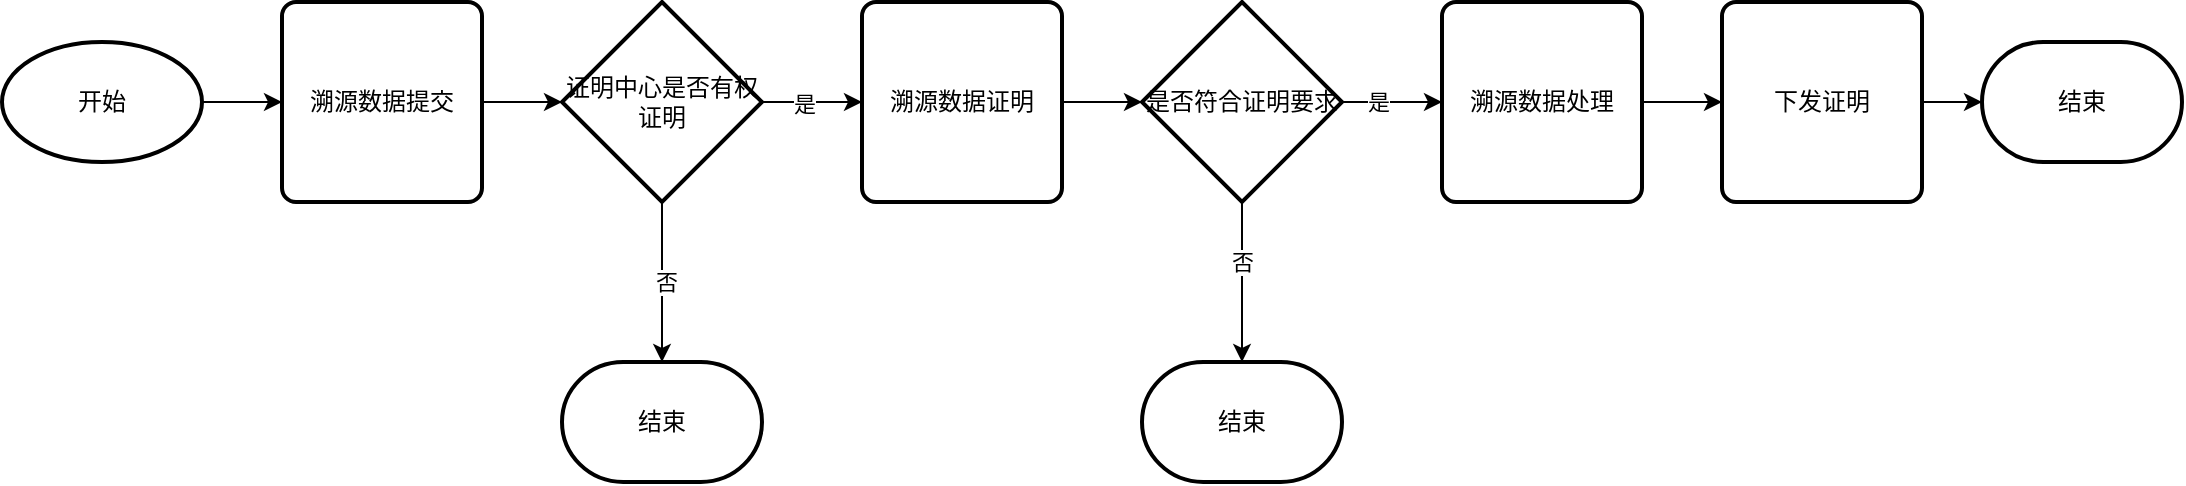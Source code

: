 <mxfile version="24.0.4" type="github" pages="11">
  <diagram name="Page-1" id="74e2e168-ea6b-b213-b513-2b3c1d86103e">
    <mxGraphModel dx="822" dy="594" grid="1" gridSize="10" guides="1" tooltips="1" connect="1" arrows="1" fold="1" page="1" pageScale="1" pageWidth="1100" pageHeight="850" background="none" math="0" shadow="0">
      <root>
        <mxCell id="0" />
        <mxCell id="1" parent="0" />
        <mxCell id="tAjoGoM2ets_wBb8F3oO-30" style="edgeStyle=orthogonalEdgeStyle;rounded=0;orthogonalLoop=1;jettySize=auto;html=1;exitX=1;exitY=0.5;exitDx=0;exitDy=0;exitPerimeter=0;entryX=0;entryY=0.5;entryDx=0;entryDy=0;" edge="1" parent="1" source="tAjoGoM2ets_wBb8F3oO-1" target="tAjoGoM2ets_wBb8F3oO-2">
          <mxGeometry relative="1" as="geometry" />
        </mxCell>
        <mxCell id="tAjoGoM2ets_wBb8F3oO-1" value="开始" style="strokeWidth=2;html=1;shape=mxgraph.flowchart.start_1;whiteSpace=wrap;" vertex="1" parent="1">
          <mxGeometry x="80" y="300" width="100" height="60" as="geometry" />
        </mxCell>
        <mxCell id="tAjoGoM2ets_wBb8F3oO-2" value="溯源数据提交" style="rounded=1;whiteSpace=wrap;html=1;absoluteArcSize=1;arcSize=14;strokeWidth=2;" vertex="1" parent="1">
          <mxGeometry x="220" y="280" width="100" height="100" as="geometry" />
        </mxCell>
        <mxCell id="tAjoGoM2ets_wBb8F3oO-32" style="edgeStyle=orthogonalEdgeStyle;rounded=0;orthogonalLoop=1;jettySize=auto;html=1;exitX=1;exitY=0.5;exitDx=0;exitDy=0;exitPerimeter=0;entryX=0;entryY=0.5;entryDx=0;entryDy=0;" edge="1" parent="1" source="tAjoGoM2ets_wBb8F3oO-4" target="tAjoGoM2ets_wBb8F3oO-5">
          <mxGeometry relative="1" as="geometry" />
        </mxCell>
        <mxCell id="tAjoGoM2ets_wBb8F3oO-42" value="是" style="edgeLabel;html=1;align=center;verticalAlign=middle;resizable=0;points=[];" vertex="1" connectable="0" parent="tAjoGoM2ets_wBb8F3oO-32">
          <mxGeometry x="-0.186" y="-1" relative="1" as="geometry">
            <mxPoint as="offset" />
          </mxGeometry>
        </mxCell>
        <mxCell id="tAjoGoM2ets_wBb8F3oO-4" value="证明中心是否有权证明" style="strokeWidth=2;html=1;shape=mxgraph.flowchart.decision;whiteSpace=wrap;" vertex="1" parent="1">
          <mxGeometry x="360" y="280" width="100" height="100" as="geometry" />
        </mxCell>
        <mxCell id="tAjoGoM2ets_wBb8F3oO-5" value="溯源数据证明" style="rounded=1;whiteSpace=wrap;html=1;absoluteArcSize=1;arcSize=14;strokeWidth=2;" vertex="1" parent="1">
          <mxGeometry x="510" y="280" width="100" height="100" as="geometry" />
        </mxCell>
        <mxCell id="tAjoGoM2ets_wBb8F3oO-37" style="edgeStyle=orthogonalEdgeStyle;rounded=0;orthogonalLoop=1;jettySize=auto;html=1;exitX=1;exitY=0.5;exitDx=0;exitDy=0;exitPerimeter=0;entryX=0;entryY=0.5;entryDx=0;entryDy=0;" edge="1" parent="1" source="tAjoGoM2ets_wBb8F3oO-7" target="tAjoGoM2ets_wBb8F3oO-34">
          <mxGeometry relative="1" as="geometry" />
        </mxCell>
        <mxCell id="tAjoGoM2ets_wBb8F3oO-44" value="是" style="edgeLabel;html=1;align=center;verticalAlign=middle;resizable=0;points=[];" vertex="1" connectable="0" parent="tAjoGoM2ets_wBb8F3oO-37">
          <mxGeometry x="-0.303" relative="1" as="geometry">
            <mxPoint as="offset" />
          </mxGeometry>
        </mxCell>
        <mxCell id="tAjoGoM2ets_wBb8F3oO-40" style="edgeStyle=orthogonalEdgeStyle;rounded=0;orthogonalLoop=1;jettySize=auto;html=1;exitX=0.5;exitY=1;exitDx=0;exitDy=0;exitPerimeter=0;" edge="1" parent="1" source="tAjoGoM2ets_wBb8F3oO-7" target="tAjoGoM2ets_wBb8F3oO-25">
          <mxGeometry relative="1" as="geometry" />
        </mxCell>
        <mxCell id="tAjoGoM2ets_wBb8F3oO-45" value="否" style="edgeLabel;html=1;align=center;verticalAlign=middle;resizable=0;points=[];" vertex="1" connectable="0" parent="tAjoGoM2ets_wBb8F3oO-40">
          <mxGeometry x="-0.247" relative="1" as="geometry">
            <mxPoint as="offset" />
          </mxGeometry>
        </mxCell>
        <mxCell id="tAjoGoM2ets_wBb8F3oO-7" value="是否符合证明要求" style="strokeWidth=2;html=1;shape=mxgraph.flowchart.decision;whiteSpace=wrap;" vertex="1" parent="1">
          <mxGeometry x="650" y="280" width="100" height="100" as="geometry" />
        </mxCell>
        <mxCell id="tAjoGoM2ets_wBb8F3oO-27" style="edgeStyle=orthogonalEdgeStyle;rounded=0;orthogonalLoop=1;jettySize=auto;html=1;exitX=0.5;exitY=1;exitDx=0;exitDy=0;" edge="1" parent="1" target="tAjoGoM2ets_wBb8F3oO-26">
          <mxGeometry relative="1" as="geometry">
            <mxPoint x="400.0" y="1100.0" as="sourcePoint" />
          </mxGeometry>
        </mxCell>
        <mxCell id="tAjoGoM2ets_wBb8F3oO-24" value="结束" style="strokeWidth=2;html=1;shape=mxgraph.flowchart.terminator;whiteSpace=wrap;" vertex="1" parent="1">
          <mxGeometry x="360" y="460" width="100" height="60" as="geometry" />
        </mxCell>
        <mxCell id="tAjoGoM2ets_wBb8F3oO-25" value="结束" style="strokeWidth=2;html=1;shape=mxgraph.flowchart.terminator;whiteSpace=wrap;" vertex="1" parent="1">
          <mxGeometry x="650" y="460" width="100" height="60" as="geometry" />
        </mxCell>
        <mxCell id="tAjoGoM2ets_wBb8F3oO-28" style="edgeStyle=orthogonalEdgeStyle;rounded=0;orthogonalLoop=1;jettySize=auto;html=1;exitX=0.5;exitY=1;exitDx=0;exitDy=0;entryX=0.5;entryY=0;entryDx=0;entryDy=0;entryPerimeter=0;" edge="1" parent="1" source="tAjoGoM2ets_wBb8F3oO-26">
          <mxGeometry relative="1" as="geometry">
            <mxPoint x="400.0" y="1310" as="targetPoint" />
          </mxGeometry>
        </mxCell>
        <mxCell id="tAjoGoM2ets_wBb8F3oO-31" style="edgeStyle=orthogonalEdgeStyle;rounded=0;orthogonalLoop=1;jettySize=auto;html=1;exitX=1;exitY=0.5;exitDx=0;exitDy=0;entryX=0;entryY=0.5;entryDx=0;entryDy=0;entryPerimeter=0;" edge="1" parent="1" source="tAjoGoM2ets_wBb8F3oO-2" target="tAjoGoM2ets_wBb8F3oO-4">
          <mxGeometry relative="1" as="geometry" />
        </mxCell>
        <mxCell id="tAjoGoM2ets_wBb8F3oO-33" style="edgeStyle=orthogonalEdgeStyle;rounded=0;orthogonalLoop=1;jettySize=auto;html=1;exitX=1;exitY=0.5;exitDx=0;exitDy=0;entryX=0;entryY=0.5;entryDx=0;entryDy=0;entryPerimeter=0;" edge="1" parent="1" source="tAjoGoM2ets_wBb8F3oO-5" target="tAjoGoM2ets_wBb8F3oO-7">
          <mxGeometry relative="1" as="geometry" />
        </mxCell>
        <mxCell id="tAjoGoM2ets_wBb8F3oO-38" style="edgeStyle=orthogonalEdgeStyle;rounded=0;orthogonalLoop=1;jettySize=auto;html=1;exitX=1;exitY=0.5;exitDx=0;exitDy=0;entryX=0;entryY=0.5;entryDx=0;entryDy=0;" edge="1" parent="1" source="tAjoGoM2ets_wBb8F3oO-34" target="tAjoGoM2ets_wBb8F3oO-36">
          <mxGeometry relative="1" as="geometry" />
        </mxCell>
        <mxCell id="tAjoGoM2ets_wBb8F3oO-34" value="溯源数据处理" style="rounded=1;whiteSpace=wrap;html=1;absoluteArcSize=1;arcSize=14;strokeWidth=2;" vertex="1" parent="1">
          <mxGeometry x="800" y="280" width="100" height="100" as="geometry" />
        </mxCell>
        <mxCell id="tAjoGoM2ets_wBb8F3oO-35" value="结束" style="strokeWidth=2;html=1;shape=mxgraph.flowchart.terminator;whiteSpace=wrap;" vertex="1" parent="1">
          <mxGeometry x="1070" y="300" width="100" height="60" as="geometry" />
        </mxCell>
        <mxCell id="tAjoGoM2ets_wBb8F3oO-36" value="下发证明" style="rounded=1;whiteSpace=wrap;html=1;absoluteArcSize=1;arcSize=14;strokeWidth=2;" vertex="1" parent="1">
          <mxGeometry x="940" y="280" width="100" height="100" as="geometry" />
        </mxCell>
        <mxCell id="tAjoGoM2ets_wBb8F3oO-39" style="edgeStyle=orthogonalEdgeStyle;rounded=0;orthogonalLoop=1;jettySize=auto;html=1;exitX=1;exitY=0.5;exitDx=0;exitDy=0;entryX=0;entryY=0.5;entryDx=0;entryDy=0;entryPerimeter=0;" edge="1" parent="1" source="tAjoGoM2ets_wBb8F3oO-36" target="tAjoGoM2ets_wBb8F3oO-35">
          <mxGeometry relative="1" as="geometry" />
        </mxCell>
        <mxCell id="tAjoGoM2ets_wBb8F3oO-41" style="edgeStyle=orthogonalEdgeStyle;rounded=0;orthogonalLoop=1;jettySize=auto;html=1;exitX=0.5;exitY=1;exitDx=0;exitDy=0;exitPerimeter=0;entryX=0.5;entryY=0;entryDx=0;entryDy=0;entryPerimeter=0;" edge="1" parent="1" source="tAjoGoM2ets_wBb8F3oO-4" target="tAjoGoM2ets_wBb8F3oO-24">
          <mxGeometry relative="1" as="geometry" />
        </mxCell>
        <mxCell id="tAjoGoM2ets_wBb8F3oO-43" value="否" style="edgeLabel;html=1;align=center;verticalAlign=middle;resizable=0;points=[];" vertex="1" connectable="0" parent="tAjoGoM2ets_wBb8F3oO-41">
          <mxGeometry x="-0.012" y="2" relative="1" as="geometry">
            <mxPoint as="offset" />
          </mxGeometry>
        </mxCell>
      </root>
    </mxGraphModel>
  </diagram>
  <diagram id="oOjPUK6xI9o5RPiOw16b" name="验证码流程图">
    <mxGraphModel dx="2039" dy="505" grid="1" gridSize="10" guides="1" tooltips="1" connect="1" arrows="1" fold="1" page="1" pageScale="1" pageWidth="1100" pageHeight="850" math="0" shadow="0">
      <root>
        <mxCell id="0" />
        <mxCell id="1" parent="0" />
        <mxCell id="lIjH7T9HSulRr7mc26gH-16" style="edgeStyle=orthogonalEdgeStyle;rounded=0;orthogonalLoop=1;jettySize=auto;html=1;exitX=1;exitY=0.5;exitDx=0;exitDy=0;exitPerimeter=0;entryX=0;entryY=0.5;entryDx=0;entryDy=0;" parent="1" source="lIjH7T9HSulRr7mc26gH-1" target="lIjH7T9HSulRr7mc26gH-2" edge="1">
          <mxGeometry relative="1" as="geometry" />
        </mxCell>
        <mxCell id="lIjH7T9HSulRr7mc26gH-1" value="开始" style="strokeWidth=2;html=1;shape=mxgraph.flowchart.start_1;whiteSpace=wrap;" parent="1" vertex="1">
          <mxGeometry x="50" y="220" width="100" height="60" as="geometry" />
        </mxCell>
        <mxCell id="lIjH7T9HSulRr7mc26gH-2" value="用户授权请求" style="rounded=1;whiteSpace=wrap;html=1;absoluteArcSize=1;arcSize=14;strokeWidth=2;" parent="1" vertex="1">
          <mxGeometry x="220" y="200" width="100" height="100" as="geometry" />
        </mxCell>
        <mxCell id="lIjH7T9HSulRr7mc26gH-18" style="edgeStyle=orthogonalEdgeStyle;rounded=0;orthogonalLoop=1;jettySize=auto;html=1;exitX=1;exitY=0.5;exitDx=0;exitDy=0;exitPerimeter=0;entryX=0;entryY=0.5;entryDx=0;entryDy=0;" parent="1" source="lIjH7T9HSulRr7mc26gH-5" target="lIjH7T9HSulRr7mc26gH-6" edge="1">
          <mxGeometry relative="1" as="geometry" />
        </mxCell>
        <mxCell id="lIjH7T9HSulRr7mc26gH-5" value="签名是否正确" style="strokeWidth=2;html=1;shape=mxgraph.flowchart.decision;whiteSpace=wrap;" parent="1" vertex="1">
          <mxGeometry x="390" y="200" width="100" height="100" as="geometry" />
        </mxCell>
        <mxCell id="lIjH7T9HSulRr7mc26gH-6" value="获取用户私有数据" style="rounded=1;whiteSpace=wrap;html=1;absoluteArcSize=1;arcSize=14;strokeWidth=2;" parent="1" vertex="1">
          <mxGeometry x="550" y="200" width="100" height="100" as="geometry" />
        </mxCell>
        <mxCell id="lIjH7T9HSulRr7mc26gH-20" style="edgeStyle=orthogonalEdgeStyle;rounded=0;orthogonalLoop=1;jettySize=auto;html=1;exitX=1;exitY=0.5;exitDx=0;exitDy=0;exitPerimeter=0;entryX=0;entryY=0.5;entryDx=0;entryDy=0;" parent="1" source="lIjH7T9HSulRr7mc26gH-8" target="lIjH7T9HSulRr7mc26gH-9" edge="1">
          <mxGeometry relative="1" as="geometry" />
        </mxCell>
        <mxCell id="lIjH7T9HSulRr7mc26gH-8" value="私有数据是否存在" style="strokeWidth=2;html=1;shape=mxgraph.flowchart.decision;whiteSpace=wrap;" parent="1" vertex="1">
          <mxGeometry x="700" y="200" width="100" height="100" as="geometry" />
        </mxCell>
        <mxCell id="lIjH7T9HSulRr7mc26gH-21" style="edgeStyle=orthogonalEdgeStyle;rounded=0;orthogonalLoop=1;jettySize=auto;html=1;exitX=0.5;exitY=1;exitDx=0;exitDy=0;entryX=0.5;entryY=0;entryDx=0;entryDy=0;" parent="1" source="lIjH7T9HSulRr7mc26gH-9" target="lIjH7T9HSulRr7mc26gH-10" edge="1">
          <mxGeometry relative="1" as="geometry" />
        </mxCell>
        <mxCell id="lIjH7T9HSulRr7mc26gH-9" value="计算验证剩余席位" style="rounded=1;whiteSpace=wrap;html=1;absoluteArcSize=1;arcSize=14;strokeWidth=2;" parent="1" vertex="1">
          <mxGeometry x="850" y="200" width="100" height="100" as="geometry" />
        </mxCell>
        <mxCell id="lIjH7T9HSulRr7mc26gH-22" style="edgeStyle=orthogonalEdgeStyle;rounded=0;orthogonalLoop=1;jettySize=auto;html=1;exitX=0;exitY=0.5;exitDx=0;exitDy=0;entryX=1;entryY=0.5;entryDx=0;entryDy=0;" parent="1" source="lIjH7T9HSulRr7mc26gH-10" target="lIjH7T9HSulRr7mc26gH-11" edge="1">
          <mxGeometry relative="1" as="geometry" />
        </mxCell>
        <mxCell id="lIjH7T9HSulRr7mc26gH-10" value="获取公开数据" style="rounded=1;whiteSpace=wrap;html=1;absoluteArcSize=1;arcSize=14;strokeWidth=2;" parent="1" vertex="1">
          <mxGeometry x="850" y="450" width="100" height="100" as="geometry" />
        </mxCell>
        <mxCell id="lIjH7T9HSulRr7mc26gH-23" style="edgeStyle=orthogonalEdgeStyle;rounded=0;orthogonalLoop=1;jettySize=auto;html=1;exitX=0;exitY=0.5;exitDx=0;exitDy=0;" parent="1" source="lIjH7T9HSulRr7mc26gH-11" target="lIjH7T9HSulRr7mc26gH-12" edge="1">
          <mxGeometry relative="1" as="geometry" />
        </mxCell>
        <mxCell id="lIjH7T9HSulRr7mc26gH-11" value="组合初始数据" style="rounded=1;whiteSpace=wrap;html=1;absoluteArcSize=1;arcSize=14;strokeWidth=2;" parent="1" vertex="1">
          <mxGeometry x="710" y="450" width="100" height="100" as="geometry" />
        </mxCell>
        <mxCell id="lIjH7T9HSulRr7mc26gH-24" style="edgeStyle=orthogonalEdgeStyle;rounded=0;orthogonalLoop=1;jettySize=auto;html=1;exitX=0;exitY=0.5;exitDx=0;exitDy=0;entryX=1;entryY=0.5;entryDx=0;entryDy=0;" parent="1" source="lIjH7T9HSulRr7mc26gH-12" target="lIjH7T9HSulRr7mc26gH-13" edge="1">
          <mxGeometry relative="1" as="geometry" />
        </mxCell>
        <mxCell id="lIjH7T9HSulRr7mc26gH-12" value="创建验证凭证" style="rounded=1;whiteSpace=wrap;html=1;absoluteArcSize=1;arcSize=14;strokeWidth=2;" parent="1" vertex="1">
          <mxGeometry x="550" y="450" width="100" height="100" as="geometry" />
        </mxCell>
        <mxCell id="lIjH7T9HSulRr7mc26gH-13" value="下发验证凭证" style="rounded=1;whiteSpace=wrap;html=1;absoluteArcSize=1;arcSize=14;strokeWidth=2;" parent="1" vertex="1">
          <mxGeometry x="400" y="450" width="100" height="100" as="geometry" />
        </mxCell>
        <mxCell id="lIjH7T9HSulRr7mc26gH-27" style="edgeStyle=orthogonalEdgeStyle;rounded=0;orthogonalLoop=1;jettySize=auto;html=1;exitX=0;exitY=0.5;exitDx=0;exitDy=0;exitPerimeter=0;entryX=1;entryY=0.5;entryDx=0;entryDy=0;" parent="1" source="lIjH7T9HSulRr7mc26gH-14" target="lIjH7T9HSulRr7mc26gH-15" edge="1">
          <mxGeometry relative="1" as="geometry" />
        </mxCell>
        <mxCell id="lIjH7T9HSulRr7mc26gH-35" style="edgeStyle=orthogonalEdgeStyle;rounded=0;orthogonalLoop=1;jettySize=auto;html=1;exitX=0.5;exitY=1;exitDx=0;exitDy=0;exitPerimeter=0;" parent="1" source="lIjH7T9HSulRr7mc26gH-14" target="lIjH7T9HSulRr7mc26gH-34" edge="1">
          <mxGeometry relative="1" as="geometry" />
        </mxCell>
        <mxCell id="lIjH7T9HSulRr7mc26gH-14" value="用户是否验证成功" style="strokeWidth=2;html=1;shape=mxgraph.flowchart.decision;whiteSpace=wrap;" parent="1" vertex="1">
          <mxGeometry x="250" y="450" width="100" height="100" as="geometry" />
        </mxCell>
        <mxCell id="lIjH7T9HSulRr7mc26gH-15" value="更新凭证信息" style="rounded=1;whiteSpace=wrap;html=1;absoluteArcSize=1;arcSize=14;strokeWidth=2;" parent="1" vertex="1">
          <mxGeometry x="120" y="450" width="100" height="100" as="geometry" />
        </mxCell>
        <mxCell id="lIjH7T9HSulRr7mc26gH-17" style="edgeStyle=orthogonalEdgeStyle;rounded=0;orthogonalLoop=1;jettySize=auto;html=1;exitX=1;exitY=0.5;exitDx=0;exitDy=0;entryX=0;entryY=0.5;entryDx=0;entryDy=0;entryPerimeter=0;" parent="1" source="lIjH7T9HSulRr7mc26gH-2" target="lIjH7T9HSulRr7mc26gH-5" edge="1">
          <mxGeometry relative="1" as="geometry" />
        </mxCell>
        <mxCell id="lIjH7T9HSulRr7mc26gH-19" style="edgeStyle=orthogonalEdgeStyle;rounded=0;orthogonalLoop=1;jettySize=auto;html=1;exitX=1;exitY=0.5;exitDx=0;exitDy=0;entryX=0;entryY=0.5;entryDx=0;entryDy=0;entryPerimeter=0;" parent="1" source="lIjH7T9HSulRr7mc26gH-6" target="lIjH7T9HSulRr7mc26gH-8" edge="1">
          <mxGeometry relative="1" as="geometry" />
        </mxCell>
        <mxCell id="lIjH7T9HSulRr7mc26gH-26" style="edgeStyle=orthogonalEdgeStyle;rounded=0;orthogonalLoop=1;jettySize=auto;html=1;exitX=0;exitY=0.5;exitDx=0;exitDy=0;entryX=1;entryY=0.5;entryDx=0;entryDy=0;entryPerimeter=0;" parent="1" source="lIjH7T9HSulRr7mc26gH-13" target="lIjH7T9HSulRr7mc26gH-14" edge="1">
          <mxGeometry relative="1" as="geometry" />
        </mxCell>
        <mxCell id="lIjH7T9HSulRr7mc26gH-28" value="结束" style="strokeWidth=2;html=1;shape=mxgraph.flowchart.terminator;whiteSpace=wrap;" parent="1" vertex="1">
          <mxGeometry y="470" width="100" height="60" as="geometry" />
        </mxCell>
        <mxCell id="lIjH7T9HSulRr7mc26gH-29" style="edgeStyle=orthogonalEdgeStyle;rounded=0;orthogonalLoop=1;jettySize=auto;html=1;exitX=0;exitY=0.5;exitDx=0;exitDy=0;entryX=1;entryY=0.5;entryDx=0;entryDy=0;entryPerimeter=0;" parent="1" source="lIjH7T9HSulRr7mc26gH-15" target="lIjH7T9HSulRr7mc26gH-28" edge="1">
          <mxGeometry relative="1" as="geometry" />
        </mxCell>
        <mxCell id="lIjH7T9HSulRr7mc26gH-30" value="结束" style="strokeWidth=2;html=1;shape=mxgraph.flowchart.terminator;whiteSpace=wrap;" parent="1" vertex="1">
          <mxGeometry x="390" y="90" width="100" height="60" as="geometry" />
        </mxCell>
        <mxCell id="lIjH7T9HSulRr7mc26gH-31" style="edgeStyle=orthogonalEdgeStyle;rounded=0;orthogonalLoop=1;jettySize=auto;html=1;exitX=0.5;exitY=0;exitDx=0;exitDy=0;exitPerimeter=0;entryX=0.5;entryY=1;entryDx=0;entryDy=0;entryPerimeter=0;" parent="1" source="lIjH7T9HSulRr7mc26gH-5" target="lIjH7T9HSulRr7mc26gH-30" edge="1">
          <mxGeometry relative="1" as="geometry" />
        </mxCell>
        <mxCell id="lIjH7T9HSulRr7mc26gH-32" value="结束" style="strokeWidth=2;html=1;shape=mxgraph.flowchart.terminator;whiteSpace=wrap;" parent="1" vertex="1">
          <mxGeometry x="700" y="90" width="100" height="60" as="geometry" />
        </mxCell>
        <mxCell id="lIjH7T9HSulRr7mc26gH-33" style="edgeStyle=orthogonalEdgeStyle;rounded=0;orthogonalLoop=1;jettySize=auto;html=1;exitX=0.5;exitY=0;exitDx=0;exitDy=0;exitPerimeter=0;entryX=0.5;entryY=1;entryDx=0;entryDy=0;entryPerimeter=0;" parent="1" source="lIjH7T9HSulRr7mc26gH-8" target="lIjH7T9HSulRr7mc26gH-32" edge="1">
          <mxGeometry relative="1" as="geometry" />
        </mxCell>
        <mxCell id="lIjH7T9HSulRr7mc26gH-34" value="结束" style="strokeWidth=2;html=1;shape=mxgraph.flowchart.terminator;whiteSpace=wrap;" parent="1" vertex="1">
          <mxGeometry x="250" y="620" width="100" height="60" as="geometry" />
        </mxCell>
      </root>
    </mxGraphModel>
  </diagram>
  <diagram id="zYKkCrSjP7ftzenjV9nI" name="证明中心申请">
    <mxGraphModel dx="939" dy="1355" grid="1" gridSize="10" guides="1" tooltips="1" connect="1" arrows="1" fold="1" page="1" pageScale="1" pageWidth="1100" pageHeight="850" math="0" shadow="0">
      <root>
        <mxCell id="0" />
        <mxCell id="1" parent="0" />
        <mxCell id="-dR5HzCjqMJ56WRzyqil-34" style="edgeStyle=orthogonalEdgeStyle;rounded=0;orthogonalLoop=1;jettySize=auto;html=1;exitX=1;exitY=0.5;exitDx=0;exitDy=0;exitPerimeter=0;entryX=0;entryY=0.5;entryDx=0;entryDy=0;" parent="1" source="-dR5HzCjqMJ56WRzyqil-1" target="-dR5HzCjqMJ56WRzyqil-2" edge="1">
          <mxGeometry relative="1" as="geometry" />
        </mxCell>
        <mxCell id="-dR5HzCjqMJ56WRzyqil-1" value="开始" style="strokeWidth=2;html=1;shape=mxgraph.flowchart.start_1;whiteSpace=wrap;" parent="1" vertex="1">
          <mxGeometry x="40" y="160" width="100" height="60" as="geometry" />
        </mxCell>
        <mxCell id="-dR5HzCjqMJ56WRzyqil-32" style="edgeStyle=orthogonalEdgeStyle;rounded=0;orthogonalLoop=1;jettySize=auto;html=1;exitX=1;exitY=0.5;exitDx=0;exitDy=0;entryX=0;entryY=0.5;entryDx=0;entryDy=0;" parent="1" source="-dR5HzCjqMJ56WRzyqil-2" target="-dR5HzCjqMJ56WRzyqil-3" edge="1">
          <mxGeometry relative="1" as="geometry" />
        </mxCell>
        <mxCell id="-dR5HzCjqMJ56WRzyqil-2" value="填写相关资料" style="rounded=1;whiteSpace=wrap;html=1;absoluteArcSize=1;arcSize=14;strokeWidth=2;" parent="1" vertex="1">
          <mxGeometry x="180" y="140" width="100" height="100" as="geometry" />
        </mxCell>
        <mxCell id="-dR5HzCjqMJ56WRzyqil-3" value="获取证明中心数据" style="rounded=1;whiteSpace=wrap;html=1;absoluteArcSize=1;arcSize=14;strokeWidth=2;" parent="1" vertex="1">
          <mxGeometry x="350" y="140" width="100" height="100" as="geometry" />
        </mxCell>
        <mxCell id="-dR5HzCjqMJ56WRzyqil-30" style="edgeStyle=orthogonalEdgeStyle;rounded=0;orthogonalLoop=1;jettySize=auto;html=1;exitX=1;exitY=0.5;exitDx=0;exitDy=0;exitPerimeter=0;entryX=0;entryY=0.5;entryDx=0;entryDy=0;" parent="1" source="-dR5HzCjqMJ56WRzyqil-4" target="-dR5HzCjqMJ56WRzyqil-5" edge="1">
          <mxGeometry relative="1" as="geometry" />
        </mxCell>
        <mxCell id="-dR5HzCjqMJ56WRzyqil-42" value="是" style="edgeLabel;html=1;align=center;verticalAlign=middle;resizable=0;points=[];" parent="-dR5HzCjqMJ56WRzyqil-30" vertex="1" connectable="0">
          <mxGeometry x="0.103" y="3" relative="1" as="geometry">
            <mxPoint as="offset" />
          </mxGeometry>
        </mxCell>
        <mxCell id="-dR5HzCjqMJ56WRzyqil-4" value="证明中心标准是否一致" style="strokeWidth=2;html=1;shape=mxgraph.flowchart.decision;whiteSpace=wrap;" parent="1" vertex="1">
          <mxGeometry x="500" y="140" width="100" height="100" as="geometry" />
        </mxCell>
        <mxCell id="-dR5HzCjqMJ56WRzyqil-5" value="获取提案信息" style="rounded=1;whiteSpace=wrap;html=1;absoluteArcSize=1;arcSize=14;strokeWidth=2;" parent="1" vertex="1">
          <mxGeometry x="630" y="140" width="100" height="100" as="geometry" />
        </mxCell>
        <mxCell id="-dR5HzCjqMJ56WRzyqil-27" style="edgeStyle=orthogonalEdgeStyle;rounded=0;orthogonalLoop=1;jettySize=auto;html=1;exitX=0.5;exitY=0;exitDx=0;exitDy=0;exitPerimeter=0;entryX=0.5;entryY=1;entryDx=0;entryDy=0;" parent="1" source="-dR5HzCjqMJ56WRzyqil-6" target="-dR5HzCjqMJ56WRzyqil-11" edge="1">
          <mxGeometry relative="1" as="geometry" />
        </mxCell>
        <mxCell id="-dR5HzCjqMJ56WRzyqil-36" value="是" style="edgeLabel;html=1;align=center;verticalAlign=middle;resizable=0;points=[];" parent="-dR5HzCjqMJ56WRzyqil-27" vertex="1" connectable="0">
          <mxGeometry x="-0.166" relative="1" as="geometry">
            <mxPoint y="1" as="offset" />
          </mxGeometry>
        </mxCell>
        <mxCell id="-dR5HzCjqMJ56WRzyqil-6" value="是否已经具有提案" style="strokeWidth=2;html=1;shape=mxgraph.flowchart.decision;whiteSpace=wrap;" parent="1" vertex="1">
          <mxGeometry x="790" y="140" width="100" height="100" as="geometry" />
        </mxCell>
        <mxCell id="-dR5HzCjqMJ56WRzyqil-22" style="edgeStyle=orthogonalEdgeStyle;rounded=0;orthogonalLoop=1;jettySize=auto;html=1;exitX=0;exitY=0.5;exitDx=0;exitDy=0;" parent="1" source="-dR5HzCjqMJ56WRzyqil-7" target="-dR5HzCjqMJ56WRzyqil-9" edge="1">
          <mxGeometry relative="1" as="geometry" />
        </mxCell>
        <mxCell id="-dR5HzCjqMJ56WRzyqil-7" value="构建提案" style="rounded=1;whiteSpace=wrap;html=1;absoluteArcSize=1;arcSize=14;strokeWidth=2;" parent="1" vertex="1">
          <mxGeometry x="790" y="340" width="100" height="100" as="geometry" />
        </mxCell>
        <mxCell id="-dR5HzCjqMJ56WRzyqil-23" style="edgeStyle=orthogonalEdgeStyle;rounded=0;orthogonalLoop=1;jettySize=auto;html=1;exitX=0;exitY=0.5;exitDx=0;exitDy=0;exitPerimeter=0;" parent="1" source="-dR5HzCjqMJ56WRzyqil-9" target="-dR5HzCjqMJ56WRzyqil-10" edge="1">
          <mxGeometry relative="1" as="geometry" />
        </mxCell>
        <mxCell id="-dR5HzCjqMJ56WRzyqil-9" value="是否已经投票通过" style="strokeWidth=2;html=1;shape=mxgraph.flowchart.decision;whiteSpace=wrap;" parent="1" vertex="1">
          <mxGeometry x="640" y="340" width="100" height="100" as="geometry" />
        </mxCell>
        <mxCell id="-dR5HzCjqMJ56WRzyqil-26" style="edgeStyle=orthogonalEdgeStyle;rounded=0;orthogonalLoop=1;jettySize=auto;html=1;exitX=0;exitY=0.5;exitDx=0;exitDy=0;" parent="1" source="-dR5HzCjqMJ56WRzyqil-10" target="-dR5HzCjqMJ56WRzyqil-25" edge="1">
          <mxGeometry relative="1" as="geometry" />
        </mxCell>
        <mxCell id="-dR5HzCjqMJ56WRzyqil-10" value="公布证明中心" style="rounded=1;whiteSpace=wrap;html=1;absoluteArcSize=1;arcSize=14;strokeWidth=2;" parent="1" vertex="1">
          <mxGeometry x="500" y="340" width="100" height="100" as="geometry" />
        </mxCell>
        <mxCell id="-dR5HzCjqMJ56WRzyqil-11" value="验证提案数据" style="rounded=1;whiteSpace=wrap;html=1;absoluteArcSize=1;arcSize=14;strokeWidth=2;" parent="1" vertex="1">
          <mxGeometry x="790" y="-10" width="100" height="100" as="geometry" />
        </mxCell>
        <mxCell id="-dR5HzCjqMJ56WRzyqil-13" value="是否可重新构建" style="strokeWidth=2;html=1;shape=mxgraph.flowchart.decision;whiteSpace=wrap;" parent="1" vertex="1">
          <mxGeometry x="790" y="-150" width="100" height="100" as="geometry" />
        </mxCell>
        <mxCell id="-dR5HzCjqMJ56WRzyqil-15" value="结束" style="strokeWidth=2;html=1;shape=mxgraph.flowchart.terminator;whiteSpace=wrap;" parent="1" vertex="1">
          <mxGeometry x="500" y="40" width="100" height="60" as="geometry" />
        </mxCell>
        <mxCell id="-dR5HzCjqMJ56WRzyqil-21" style="edgeStyle=orthogonalEdgeStyle;rounded=0;orthogonalLoop=1;jettySize=auto;html=1;exitX=0.5;exitY=1;exitDx=0;exitDy=0;exitPerimeter=0;entryX=1;entryY=0.5;entryDx=0;entryDy=0;" parent="1" source="-dR5HzCjqMJ56WRzyqil-18" target="-dR5HzCjqMJ56WRzyqil-7" edge="1">
          <mxGeometry relative="1" as="geometry" />
        </mxCell>
        <mxCell id="-dR5HzCjqMJ56WRzyqil-18" value="" style="strokeWidth=2;html=1;shape=mxgraph.flowchart.merge_or_storage;whiteSpace=wrap;" parent="1" vertex="1">
          <mxGeometry x="960" y="250" width="95" height="60" as="geometry" />
        </mxCell>
        <mxCell id="-dR5HzCjqMJ56WRzyqil-19" style="edgeStyle=orthogonalEdgeStyle;rounded=0;orthogonalLoop=1;jettySize=auto;html=1;exitX=1;exitY=0.5;exitDx=0;exitDy=0;exitPerimeter=0;entryX=0;entryY=0;entryDx=0;entryDy=0;entryPerimeter=0;" parent="1" source="-dR5HzCjqMJ56WRzyqil-6" target="-dR5HzCjqMJ56WRzyqil-18" edge="1">
          <mxGeometry relative="1" as="geometry" />
        </mxCell>
        <mxCell id="-dR5HzCjqMJ56WRzyqil-35" value="否" style="edgeLabel;html=1;align=center;verticalAlign=middle;resizable=0;points=[];" parent="-dR5HzCjqMJ56WRzyqil-19" vertex="1" connectable="0">
          <mxGeometry x="-0.521" relative="1" as="geometry">
            <mxPoint as="offset" />
          </mxGeometry>
        </mxCell>
        <mxCell id="-dR5HzCjqMJ56WRzyqil-20" style="edgeStyle=orthogonalEdgeStyle;rounded=0;orthogonalLoop=1;jettySize=auto;html=1;exitX=1;exitY=0.5;exitDx=0;exitDy=0;exitPerimeter=0;entryX=1;entryY=0;entryDx=0;entryDy=0;entryPerimeter=0;" parent="1" source="-dR5HzCjqMJ56WRzyqil-13" target="-dR5HzCjqMJ56WRzyqil-18" edge="1">
          <mxGeometry relative="1" as="geometry" />
        </mxCell>
        <mxCell id="-dR5HzCjqMJ56WRzyqil-37" value="是" style="edgeLabel;html=1;align=center;verticalAlign=middle;resizable=0;points=[];" parent="-dR5HzCjqMJ56WRzyqil-20" vertex="1" connectable="0">
          <mxGeometry x="-0.765" y="-5" relative="1" as="geometry">
            <mxPoint as="offset" />
          </mxGeometry>
        </mxCell>
        <mxCell id="-dR5HzCjqMJ56WRzyqil-24" style="edgeStyle=orthogonalEdgeStyle;rounded=0;orthogonalLoop=1;jettySize=auto;html=1;exitX=0.5;exitY=0;exitDx=0;exitDy=0;exitPerimeter=0;entryX=0.5;entryY=1;entryDx=0;entryDy=0;entryPerimeter=0;" parent="1" source="-dR5HzCjqMJ56WRzyqil-4" target="-dR5HzCjqMJ56WRzyqil-15" edge="1">
          <mxGeometry relative="1" as="geometry" />
        </mxCell>
        <mxCell id="-dR5HzCjqMJ56WRzyqil-41" value="否" style="edgeLabel;html=1;align=center;verticalAlign=middle;resizable=0;points=[];" parent="-dR5HzCjqMJ56WRzyqil-24" vertex="1" connectable="0">
          <mxGeometry x="-0.035" relative="1" as="geometry">
            <mxPoint y="1" as="offset" />
          </mxGeometry>
        </mxCell>
        <mxCell id="-dR5HzCjqMJ56WRzyqil-25" value="结束" style="strokeWidth=2;html=1;shape=mxgraph.flowchart.terminator;whiteSpace=wrap;" parent="1" vertex="1">
          <mxGeometry x="320" y="360" width="100" height="60" as="geometry" />
        </mxCell>
        <mxCell id="-dR5HzCjqMJ56WRzyqil-28" style="edgeStyle=orthogonalEdgeStyle;rounded=0;orthogonalLoop=1;jettySize=auto;html=1;exitX=0.5;exitY=0;exitDx=0;exitDy=0;entryX=0.5;entryY=1;entryDx=0;entryDy=0;entryPerimeter=0;" parent="1" source="-dR5HzCjqMJ56WRzyqil-11" target="-dR5HzCjqMJ56WRzyqil-13" edge="1">
          <mxGeometry relative="1" as="geometry" />
        </mxCell>
        <mxCell id="-dR5HzCjqMJ56WRzyqil-29" style="edgeStyle=orthogonalEdgeStyle;rounded=0;orthogonalLoop=1;jettySize=auto;html=1;exitX=1;exitY=0.5;exitDx=0;exitDy=0;entryX=0;entryY=0.5;entryDx=0;entryDy=0;entryPerimeter=0;" parent="1" source="-dR5HzCjqMJ56WRzyqil-5" target="-dR5HzCjqMJ56WRzyqil-6" edge="1">
          <mxGeometry relative="1" as="geometry" />
        </mxCell>
        <mxCell id="-dR5HzCjqMJ56WRzyqil-31" style="edgeStyle=orthogonalEdgeStyle;rounded=0;orthogonalLoop=1;jettySize=auto;html=1;exitX=1;exitY=0.5;exitDx=0;exitDy=0;entryX=0;entryY=0.5;entryDx=0;entryDy=0;entryPerimeter=0;" parent="1" source="-dR5HzCjqMJ56WRzyqil-3" target="-dR5HzCjqMJ56WRzyqil-4" edge="1">
          <mxGeometry relative="1" as="geometry" />
        </mxCell>
        <mxCell id="-dR5HzCjqMJ56WRzyqil-38" value="结束" style="strokeWidth=2;html=1;shape=mxgraph.flowchart.terminator;whiteSpace=wrap;" parent="1" vertex="1">
          <mxGeometry x="790" y="-270" width="100" height="60" as="geometry" />
        </mxCell>
        <mxCell id="-dR5HzCjqMJ56WRzyqil-39" style="edgeStyle=orthogonalEdgeStyle;rounded=0;orthogonalLoop=1;jettySize=auto;html=1;exitX=0.5;exitY=0;exitDx=0;exitDy=0;exitPerimeter=0;entryX=0.5;entryY=1;entryDx=0;entryDy=0;entryPerimeter=0;" parent="1" source="-dR5HzCjqMJ56WRzyqil-13" target="-dR5HzCjqMJ56WRzyqil-38" edge="1">
          <mxGeometry relative="1" as="geometry" />
        </mxCell>
        <mxCell id="-dR5HzCjqMJ56WRzyqil-40" value="否" style="edgeLabel;html=1;align=center;verticalAlign=middle;resizable=0;points=[];" parent="-dR5HzCjqMJ56WRzyqil-39" vertex="1" connectable="0">
          <mxGeometry x="-0.023" y="-3" relative="1" as="geometry">
            <mxPoint as="offset" />
          </mxGeometry>
        </mxCell>
      </root>
    </mxGraphModel>
  </diagram>
  <diagram id="yc_mKKIGXHQtmUTWtYjX" name="产品添加">
    <mxGraphModel dx="939" dy="505" grid="1" gridSize="10" guides="1" tooltips="1" connect="1" arrows="1" fold="1" page="1" pageScale="1" pageWidth="1100" pageHeight="850" math="0" shadow="0">
      <root>
        <mxCell id="0" />
        <mxCell id="1" parent="0" />
        <mxCell id="QGP0p1QRAb4VVhgXVx4K-7" style="edgeStyle=orthogonalEdgeStyle;rounded=0;orthogonalLoop=1;jettySize=auto;html=1;exitX=1;exitY=0.5;exitDx=0;exitDy=0;exitPerimeter=0;entryX=0;entryY=0.5;entryDx=0;entryDy=0;" parent="1" source="QGP0p1QRAb4VVhgXVx4K-1" target="QGP0p1QRAb4VVhgXVx4K-2" edge="1">
          <mxGeometry relative="1" as="geometry" />
        </mxCell>
        <mxCell id="QGP0p1QRAb4VVhgXVx4K-1" value="开始" style="strokeWidth=2;html=1;shape=mxgraph.flowchart.start_1;whiteSpace=wrap;" parent="1" vertex="1">
          <mxGeometry x="50" y="200" width="100" height="60" as="geometry" />
        </mxCell>
        <mxCell id="QGP0p1QRAb4VVhgXVx4K-8" style="edgeStyle=orthogonalEdgeStyle;rounded=0;orthogonalLoop=1;jettySize=auto;html=1;exitX=1;exitY=0.5;exitDx=0;exitDy=0;entryX=0;entryY=0.5;entryDx=0;entryDy=0;" parent="1" source="QGP0p1QRAb4VVhgXVx4K-2" target="QGP0p1QRAb4VVhgXVx4K-3" edge="1">
          <mxGeometry relative="1" as="geometry" />
        </mxCell>
        <mxCell id="QGP0p1QRAb4VVhgXVx4K-2" value="填写产品信息" style="rounded=1;whiteSpace=wrap;html=1;absoluteArcSize=1;arcSize=14;strokeWidth=2;" parent="1" vertex="1">
          <mxGeometry x="200" y="180" width="100" height="100" as="geometry" />
        </mxCell>
        <mxCell id="QGP0p1QRAb4VVhgXVx4K-3" value="验证产品信息" style="rounded=1;whiteSpace=wrap;html=1;absoluteArcSize=1;arcSize=14;strokeWidth=2;" parent="1" vertex="1">
          <mxGeometry x="360" y="180" width="100" height="100" as="geometry" />
        </mxCell>
        <mxCell id="QGP0p1QRAb4VVhgXVx4K-10" style="edgeStyle=orthogonalEdgeStyle;rounded=0;orthogonalLoop=1;jettySize=auto;html=1;exitX=1;exitY=0.5;exitDx=0;exitDy=0;exitPerimeter=0;entryX=0;entryY=0.5;entryDx=0;entryDy=0;" parent="1" source="QGP0p1QRAb4VVhgXVx4K-4" target="QGP0p1QRAb4VVhgXVx4K-5" edge="1">
          <mxGeometry relative="1" as="geometry" />
        </mxCell>
        <mxCell id="QGP0p1QRAb4VVhgXVx4K-4" value="产品信息是否完整" style="strokeWidth=2;html=1;shape=mxgraph.flowchart.decision;whiteSpace=wrap;" parent="1" vertex="1">
          <mxGeometry x="520" y="180" width="100" height="100" as="geometry" />
        </mxCell>
        <mxCell id="QGP0p1QRAb4VVhgXVx4K-11" style="edgeStyle=orthogonalEdgeStyle;rounded=0;orthogonalLoop=1;jettySize=auto;html=1;exitX=1;exitY=0.5;exitDx=0;exitDy=0;entryX=0;entryY=0.5;entryDx=0;entryDy=0;" parent="1" source="QGP0p1QRAb4VVhgXVx4K-5" target="QGP0p1QRAb4VVhgXVx4K-6" edge="1">
          <mxGeometry relative="1" as="geometry" />
        </mxCell>
        <mxCell id="QGP0p1QRAb4VVhgXVx4K-5" value="构建产品信息NFT" style="rounded=1;whiteSpace=wrap;html=1;absoluteArcSize=1;arcSize=14;strokeWidth=2;" parent="1" vertex="1">
          <mxGeometry x="700" y="180" width="100" height="100" as="geometry" />
        </mxCell>
        <mxCell id="QGP0p1QRAb4VVhgXVx4K-6" value="发布产品" style="rounded=1;whiteSpace=wrap;html=1;absoluteArcSize=1;arcSize=14;strokeWidth=2;" parent="1" vertex="1">
          <mxGeometry x="880" y="180" width="100" height="100" as="geometry" />
        </mxCell>
        <mxCell id="QGP0p1QRAb4VVhgXVx4K-9" style="edgeStyle=orthogonalEdgeStyle;rounded=0;orthogonalLoop=1;jettySize=auto;html=1;exitX=1;exitY=0.5;exitDx=0;exitDy=0;entryX=0;entryY=0.5;entryDx=0;entryDy=0;entryPerimeter=0;" parent="1" source="QGP0p1QRAb4VVhgXVx4K-3" target="QGP0p1QRAb4VVhgXVx4K-4" edge="1">
          <mxGeometry relative="1" as="geometry" />
        </mxCell>
        <mxCell id="QGP0p1QRAb4VVhgXVx4K-12" value="结束" style="strokeWidth=2;html=1;shape=mxgraph.flowchart.terminator;whiteSpace=wrap;" parent="1" vertex="1">
          <mxGeometry x="520" y="60" width="100" height="60" as="geometry" />
        </mxCell>
        <mxCell id="QGP0p1QRAb4VVhgXVx4K-13" style="edgeStyle=orthogonalEdgeStyle;rounded=0;orthogonalLoop=1;jettySize=auto;html=1;exitX=0.5;exitY=0;exitDx=0;exitDy=0;exitPerimeter=0;entryX=0.5;entryY=1;entryDx=0;entryDy=0;entryPerimeter=0;" parent="1" source="QGP0p1QRAb4VVhgXVx4K-4" target="QGP0p1QRAb4VVhgXVx4K-12" edge="1">
          <mxGeometry relative="1" as="geometry" />
        </mxCell>
        <mxCell id="QGP0p1QRAb4VVhgXVx4K-14" value="结束" style="strokeWidth=2;html=1;shape=mxgraph.flowchart.terminator;whiteSpace=wrap;" parent="1" vertex="1">
          <mxGeometry x="1060" y="200" width="100" height="60" as="geometry" />
        </mxCell>
        <mxCell id="QGP0p1QRAb4VVhgXVx4K-15" style="edgeStyle=orthogonalEdgeStyle;rounded=0;orthogonalLoop=1;jettySize=auto;html=1;exitX=1;exitY=0.5;exitDx=0;exitDy=0;entryX=0;entryY=0.5;entryDx=0;entryDy=0;entryPerimeter=0;" parent="1" source="QGP0p1QRAb4VVhgXVx4K-6" target="QGP0p1QRAb4VVhgXVx4K-14" edge="1">
          <mxGeometry relative="1" as="geometry" />
        </mxCell>
      </root>
    </mxGraphModel>
  </diagram>
  <diagram id="g0sDEjf6iUhzSFOSS_fs" name="溯源功能">
    <mxGraphModel dx="1341" dy="1571" grid="1" gridSize="10" guides="0" tooltips="1" connect="1" arrows="0" fold="1" page="1" pageScale="1" pageWidth="1100" pageHeight="850" math="0" shadow="0">
      <root>
        <mxCell id="0" />
        <mxCell id="1" parent="0" />
        <mxCell id="tAkfVhGpdz-i17X6gTXR-1" style="edgeStyle=orthogonalEdgeStyle;rounded=0;orthogonalLoop=1;jettySize=auto;html=1;exitX=1;exitY=0.5;exitDx=0;exitDy=0;exitPerimeter=0;" parent="1" source="jlgile17abjXU29QrxVQ-2" target="SlEX6oJ1AkO9bzyO7VVt-2" edge="1">
          <mxGeometry relative="1" as="geometry" />
        </mxCell>
        <mxCell id="jlgile17abjXU29QrxVQ-2" value="开始" style="strokeWidth=2;html=1;shape=mxgraph.flowchart.start_1;whiteSpace=wrap;" parent="1" vertex="1">
          <mxGeometry x="50" y="201" width="100" height="60" as="geometry" />
        </mxCell>
        <mxCell id="SlEX6oJ1AkO9bzyO7VVt-17" style="edgeStyle=orthogonalEdgeStyle;rounded=0;orthogonalLoop=1;jettySize=auto;html=1;exitX=1;exitY=0.5;exitDx=0;exitDy=0;exitPerimeter=0;entryX=0;entryY=0.5;entryDx=0;entryDy=0;" parent="1" source="jlgile17abjXU29QrxVQ-7" target="SlEX6oJ1AkO9bzyO7VVt-14" edge="1">
          <mxGeometry relative="1" as="geometry" />
        </mxCell>
        <mxCell id="tAkfVhGpdz-i17X6gTXR-26" value="批量溯源" style="edgeLabel;html=1;align=center;verticalAlign=middle;resizable=0;points=[];" parent="SlEX6oJ1AkO9bzyO7VVt-17" vertex="1" connectable="0">
          <mxGeometry x="-0.133" y="2" relative="1" as="geometry">
            <mxPoint as="offset" />
          </mxGeometry>
        </mxCell>
        <mxCell id="SlEX6oJ1AkO9bzyO7VVt-18" style="edgeStyle=orthogonalEdgeStyle;rounded=0;orthogonalLoop=1;jettySize=auto;html=1;exitX=0.5;exitY=0;exitDx=0;exitDy=0;exitPerimeter=0;entryX=0.5;entryY=1;entryDx=0;entryDy=0;" parent="1" source="jlgile17abjXU29QrxVQ-7" target="SlEX6oJ1AkO9bzyO7VVt-8" edge="1">
          <mxGeometry relative="1" as="geometry" />
        </mxCell>
        <mxCell id="tAkfVhGpdz-i17X6gTXR-25" value="分级溯源" style="edgeLabel;html=1;align=center;verticalAlign=middle;resizable=0;points=[];" parent="SlEX6oJ1AkO9bzyO7VVt-18" vertex="1" connectable="0">
          <mxGeometry x="-0.233" y="-2" relative="1" as="geometry">
            <mxPoint as="offset" />
          </mxGeometry>
        </mxCell>
        <mxCell id="jlgile17abjXU29QrxVQ-7" value="溯源类别" style="strokeWidth=2;html=1;shape=mxgraph.flowchart.decision;whiteSpace=wrap;" parent="1" vertex="1">
          <mxGeometry x="620" y="180" width="100" height="100" as="geometry" />
        </mxCell>
        <mxCell id="tAkfVhGpdz-i17X6gTXR-2" style="edgeStyle=orthogonalEdgeStyle;rounded=0;orthogonalLoop=1;jettySize=auto;html=1;exitX=1;exitY=0.5;exitDx=0;exitDy=0;entryX=0;entryY=0.5;entryDx=0;entryDy=0;" parent="1" source="SlEX6oJ1AkO9bzyO7VVt-2" target="SlEX6oJ1AkO9bzyO7VVt-4" edge="1">
          <mxGeometry relative="1" as="geometry" />
        </mxCell>
        <mxCell id="SlEX6oJ1AkO9bzyO7VVt-2" value="开始溯源" style="rounded=1;whiteSpace=wrap;html=1;absoluteArcSize=1;arcSize=14;strokeWidth=2;" parent="1" vertex="1">
          <mxGeometry x="180" y="180" width="100" height="100" as="geometry" />
        </mxCell>
        <mxCell id="tAkfVhGpdz-i17X6gTXR-3" style="edgeStyle=orthogonalEdgeStyle;rounded=0;orthogonalLoop=1;jettySize=auto;html=1;exitX=1;exitY=0.5;exitDx=0;exitDy=0;entryX=0;entryY=0.5;entryDx=0;entryDy=0;" parent="1" source="SlEX6oJ1AkO9bzyO7VVt-4" target="SlEX6oJ1AkO9bzyO7VVt-6" edge="1">
          <mxGeometry relative="1" as="geometry" />
        </mxCell>
        <mxCell id="SlEX6oJ1AkO9bzyO7VVt-4" value="获取产品信息" style="rounded=1;whiteSpace=wrap;html=1;absoluteArcSize=1;arcSize=14;strokeWidth=2;" parent="1" vertex="1">
          <mxGeometry x="310" y="180" width="100" height="100" as="geometry" />
        </mxCell>
        <mxCell id="SlEX6oJ1AkO9bzyO7VVt-6" value="获取证明中心信息" style="rounded=1;whiteSpace=wrap;html=1;absoluteArcSize=1;arcSize=14;strokeWidth=2;" parent="1" vertex="1">
          <mxGeometry x="440" y="180" width="100" height="100" as="geometry" />
        </mxCell>
        <mxCell id="SlEX6oJ1AkO9bzyO7VVt-8" value="获取AI预言机信息" style="rounded=1;whiteSpace=wrap;html=1;absoluteArcSize=1;arcSize=14;strokeWidth=2;" parent="1" vertex="1">
          <mxGeometry x="620" y="40" width="100" height="100" as="geometry" />
        </mxCell>
        <mxCell id="SlEX6oJ1AkO9bzyO7VVt-10" value="预言机信息是否正确" style="strokeWidth=2;html=1;shape=mxgraph.flowchart.decision;whiteSpace=wrap;" parent="1" vertex="1">
          <mxGeometry x="620" y="-120" width="100" height="100" as="geometry" />
        </mxCell>
        <mxCell id="SlEX6oJ1AkO9bzyO7VVt-14" value="获取设备信息" style="rounded=1;whiteSpace=wrap;html=1;absoluteArcSize=1;arcSize=14;strokeWidth=2;" parent="1" vertex="1">
          <mxGeometry x="770" y="180" width="100" height="100" as="geometry" />
        </mxCell>
        <mxCell id="tAkfVhGpdz-i17X6gTXR-15" style="edgeStyle=orthogonalEdgeStyle;rounded=0;orthogonalLoop=1;jettySize=auto;html=1;exitX=1;exitY=0.5;exitDx=0;exitDy=0;entryX=0;entryY=0.5;entryDx=0;entryDy=0;" parent="1" source="SlEX6oJ1AkO9bzyO7VVt-15" target="tAkfVhGpdz-i17X6gTXR-10" edge="1">
          <mxGeometry relative="1" as="geometry" />
        </mxCell>
        <mxCell id="SlEX6oJ1AkO9bzyO7VVt-15" value="获取支持数据类型" style="rounded=1;whiteSpace=wrap;html=1;absoluteArcSize=1;arcSize=14;strokeWidth=2;" parent="1" vertex="1">
          <mxGeometry x="1140" y="180" width="100" height="100" as="geometry" />
        </mxCell>
        <mxCell id="tAkfVhGpdz-i17X6gTXR-9" style="edgeStyle=orthogonalEdgeStyle;rounded=0;orthogonalLoop=1;jettySize=auto;html=1;exitX=0.5;exitY=1;exitDx=0;exitDy=0;exitPerimeter=0;entryX=0;entryY=0.5;entryDx=0;entryDy=0;" parent="1" source="yUId2FZq9C9aUhus05nT-1" target="SlEX6oJ1AkO9bzyO7VVt-15" edge="1">
          <mxGeometry relative="1" as="geometry" />
        </mxCell>
        <mxCell id="yUId2FZq9C9aUhus05nT-1" value="" style="strokeWidth=2;html=1;shape=mxgraph.flowchart.merge_or_storage;whiteSpace=wrap;rotation=-90;" parent="1" vertex="1">
          <mxGeometry x="1010" y="200" width="95" height="60" as="geometry" />
        </mxCell>
        <mxCell id="tAkfVhGpdz-i17X6gTXR-4" style="edgeStyle=orthogonalEdgeStyle;rounded=0;orthogonalLoop=1;jettySize=auto;html=1;exitX=1;exitY=0.5;exitDx=0;exitDy=0;entryX=0;entryY=0.5;entryDx=0;entryDy=0;entryPerimeter=0;" parent="1" source="SlEX6oJ1AkO9bzyO7VVt-6" target="jlgile17abjXU29QrxVQ-7" edge="1">
          <mxGeometry relative="1" as="geometry" />
        </mxCell>
        <mxCell id="tAkfVhGpdz-i17X6gTXR-5" style="edgeStyle=orthogonalEdgeStyle;rounded=0;orthogonalLoop=1;jettySize=auto;html=1;exitX=0.5;exitY=0;exitDx=0;exitDy=0;entryX=0.5;entryY=1;entryDx=0;entryDy=0;entryPerimeter=0;" parent="1" source="SlEX6oJ1AkO9bzyO7VVt-8" target="SlEX6oJ1AkO9bzyO7VVt-10" edge="1">
          <mxGeometry relative="1" as="geometry" />
        </mxCell>
        <mxCell id="tAkfVhGpdz-i17X6gTXR-6" style="edgeStyle=orthogonalEdgeStyle;rounded=0;orthogonalLoop=1;jettySize=auto;html=1;exitX=1;exitY=0.5;exitDx=0;exitDy=0;exitPerimeter=0;entryX=1;entryY=0;entryDx=0;entryDy=0;entryPerimeter=0;" parent="1" source="SlEX6oJ1AkO9bzyO7VVt-10" target="yUId2FZq9C9aUhus05nT-1" edge="1">
          <mxGeometry relative="1" as="geometry" />
        </mxCell>
        <mxCell id="tAkfVhGpdz-i17X6gTXR-24" value="是" style="edgeLabel;html=1;align=center;verticalAlign=middle;resizable=0;points=[];" parent="tAkfVhGpdz-i17X6gTXR-6" vertex="1" connectable="0">
          <mxGeometry x="-0.202" y="-6" relative="1" as="geometry">
            <mxPoint as="offset" />
          </mxGeometry>
        </mxCell>
        <mxCell id="tAkfVhGpdz-i17X6gTXR-7" style="edgeStyle=orthogonalEdgeStyle;rounded=0;orthogonalLoop=1;jettySize=auto;html=1;exitX=1;exitY=0.5;exitDx=0;exitDy=0;entryX=0.5;entryY=0;entryDx=0;entryDy=0;entryPerimeter=0;" parent="1" source="SlEX6oJ1AkO9bzyO7VVt-14" target="yUId2FZq9C9aUhus05nT-1" edge="1">
          <mxGeometry relative="1" as="geometry" />
        </mxCell>
        <mxCell id="tAkfVhGpdz-i17X6gTXR-8" style="edgeStyle=orthogonalEdgeStyle;rounded=0;orthogonalLoop=1;jettySize=auto;html=1;exitX=0.5;exitY=1;exitDx=0;exitDy=0;exitPerimeter=0;entryX=0;entryY=0;entryDx=0;entryDy=0;entryPerimeter=0;" parent="1" source="jlgile17abjXU29QrxVQ-7" target="yUId2FZq9C9aUhus05nT-1" edge="1">
          <mxGeometry relative="1" as="geometry" />
        </mxCell>
        <mxCell id="tAkfVhGpdz-i17X6gTXR-27" value="数据溯源" style="edgeLabel;html=1;align=center;verticalAlign=middle;resizable=0;points=[];" parent="tAkfVhGpdz-i17X6gTXR-8" vertex="1" connectable="0">
          <mxGeometry x="0.033" y="-5" relative="1" as="geometry">
            <mxPoint as="offset" />
          </mxGeometry>
        </mxCell>
        <mxCell id="tAkfVhGpdz-i17X6gTXR-10" value="填充数据" style="rounded=1;whiteSpace=wrap;html=1;absoluteArcSize=1;arcSize=14;strokeWidth=2;" parent="1" vertex="1">
          <mxGeometry x="1310" y="180" width="100" height="100" as="geometry" />
        </mxCell>
        <mxCell id="tAkfVhGpdz-i17X6gTXR-17" style="edgeStyle=orthogonalEdgeStyle;rounded=0;orthogonalLoop=1;jettySize=auto;html=1;exitX=1;exitY=0.5;exitDx=0;exitDy=0;exitPerimeter=0;entryX=0;entryY=0.5;entryDx=0;entryDy=0;" parent="1" source="tAkfVhGpdz-i17X6gTXR-12" target="tAkfVhGpdz-i17X6gTXR-13" edge="1">
          <mxGeometry relative="1" as="geometry" />
        </mxCell>
        <mxCell id="tAkfVhGpdz-i17X6gTXR-28" value="是" style="edgeLabel;html=1;align=center;verticalAlign=middle;resizable=0;points=[];" parent="tAkfVhGpdz-i17X6gTXR-17" vertex="1" connectable="0">
          <mxGeometry x="-0.259" relative="1" as="geometry">
            <mxPoint as="offset" />
          </mxGeometry>
        </mxCell>
        <mxCell id="tAkfVhGpdz-i17X6gTXR-12" value="数据格式是否支持" style="strokeWidth=2;html=1;shape=mxgraph.flowchart.decision;whiteSpace=wrap;" parent="1" vertex="1">
          <mxGeometry x="1480" y="180" width="100" height="100" as="geometry" />
        </mxCell>
        <mxCell id="tAkfVhGpdz-i17X6gTXR-18" style="edgeStyle=orthogonalEdgeStyle;rounded=0;orthogonalLoop=1;jettySize=auto;html=1;exitX=1;exitY=0.5;exitDx=0;exitDy=0;" parent="1" source="tAkfVhGpdz-i17X6gTXR-13" target="tAkfVhGpdz-i17X6gTXR-14" edge="1">
          <mxGeometry relative="1" as="geometry" />
        </mxCell>
        <mxCell id="tAkfVhGpdz-i17X6gTXR-13" value="创建证明NFT" style="rounded=1;whiteSpace=wrap;html=1;absoluteArcSize=1;arcSize=14;strokeWidth=2;" parent="1" vertex="1">
          <mxGeometry x="1670" y="180" width="100" height="100" as="geometry" />
        </mxCell>
        <mxCell id="tAkfVhGpdz-i17X6gTXR-14" value="发布证明" style="rounded=1;whiteSpace=wrap;html=1;absoluteArcSize=1;arcSize=14;strokeWidth=2;" parent="1" vertex="1">
          <mxGeometry x="1830" y="180" width="100" height="100" as="geometry" />
        </mxCell>
        <mxCell id="tAkfVhGpdz-i17X6gTXR-16" style="edgeStyle=orthogonalEdgeStyle;rounded=0;orthogonalLoop=1;jettySize=auto;html=1;exitX=1;exitY=0.5;exitDx=0;exitDy=0;entryX=0;entryY=0.5;entryDx=0;entryDy=0;entryPerimeter=0;" parent="1" source="tAkfVhGpdz-i17X6gTXR-10" target="tAkfVhGpdz-i17X6gTXR-12" edge="1">
          <mxGeometry relative="1" as="geometry" />
        </mxCell>
        <mxCell id="tAkfVhGpdz-i17X6gTXR-19" value="结束" style="strokeWidth=2;html=1;shape=mxgraph.flowchart.terminator;whiteSpace=wrap;" parent="1" vertex="1">
          <mxGeometry x="2000" y="200" width="100" height="60" as="geometry" />
        </mxCell>
        <mxCell id="tAkfVhGpdz-i17X6gTXR-20" style="edgeStyle=orthogonalEdgeStyle;rounded=0;orthogonalLoop=1;jettySize=auto;html=1;exitX=1;exitY=0.5;exitDx=0;exitDy=0;entryX=0;entryY=0.5;entryDx=0;entryDy=0;entryPerimeter=0;" parent="1" source="tAkfVhGpdz-i17X6gTXR-14" target="tAkfVhGpdz-i17X6gTXR-19" edge="1">
          <mxGeometry relative="1" as="geometry" />
        </mxCell>
        <mxCell id="tAkfVhGpdz-i17X6gTXR-21" value="结束" style="strokeWidth=2;html=1;shape=mxgraph.flowchart.terminator;whiteSpace=wrap;" parent="1" vertex="1">
          <mxGeometry x="620" y="-240" width="100" height="60" as="geometry" />
        </mxCell>
        <mxCell id="tAkfVhGpdz-i17X6gTXR-22" style="edgeStyle=orthogonalEdgeStyle;rounded=0;orthogonalLoop=1;jettySize=auto;html=1;exitX=0.5;exitY=0;exitDx=0;exitDy=0;exitPerimeter=0;entryX=0.5;entryY=1;entryDx=0;entryDy=0;entryPerimeter=0;" parent="1" source="SlEX6oJ1AkO9bzyO7VVt-10" target="tAkfVhGpdz-i17X6gTXR-21" edge="1">
          <mxGeometry relative="1" as="geometry" />
        </mxCell>
        <mxCell id="tAkfVhGpdz-i17X6gTXR-23" value="否" style="edgeLabel;html=1;align=center;verticalAlign=middle;resizable=0;points=[];" parent="tAkfVhGpdz-i17X6gTXR-22" vertex="1" connectable="0">
          <mxGeometry x="-0.044" y="5" relative="1" as="geometry">
            <mxPoint as="offset" />
          </mxGeometry>
        </mxCell>
        <mxCell id="tAkfVhGpdz-i17X6gTXR-29" value="结束" style="strokeWidth=2;html=1;shape=mxgraph.flowchart.terminator;whiteSpace=wrap;" parent="1" vertex="1">
          <mxGeometry x="1480" y="-20" width="100" height="60" as="geometry" />
        </mxCell>
        <mxCell id="tAkfVhGpdz-i17X6gTXR-30" style="edgeStyle=orthogonalEdgeStyle;rounded=0;orthogonalLoop=1;jettySize=auto;html=1;exitX=0.5;exitY=0;exitDx=0;exitDy=0;exitPerimeter=0;entryX=0.5;entryY=1;entryDx=0;entryDy=0;entryPerimeter=0;" parent="1" source="tAkfVhGpdz-i17X6gTXR-12" target="tAkfVhGpdz-i17X6gTXR-29" edge="1">
          <mxGeometry relative="1" as="geometry" />
        </mxCell>
        <mxCell id="tAkfVhGpdz-i17X6gTXR-31" value="否" style="edgeLabel;html=1;align=center;verticalAlign=middle;resizable=0;points=[];" parent="tAkfVhGpdz-i17X6gTXR-30" vertex="1" connectable="0">
          <mxGeometry x="-0.186" y="2" relative="1" as="geometry">
            <mxPoint as="offset" />
          </mxGeometry>
        </mxCell>
      </root>
    </mxGraphModel>
  </diagram>
  <diagram id="voBiiTBXdskTe5Sz5sI4" name="个人信息管理">
    <mxGraphModel dx="1707" dy="918" grid="1" gridSize="10" guides="1" tooltips="1" connect="1" arrows="1" fold="1" page="1" pageScale="1" pageWidth="1100" pageHeight="850" math="0" shadow="0">
      <root>
        <mxCell id="0" />
        <mxCell id="1" parent="0" />
        <mxCell id="QPJ8YMknTM06mfraepL6-1" style="edgeStyle=orthogonalEdgeStyle;rounded=0;orthogonalLoop=1;jettySize=auto;html=1;exitX=1;exitY=0.5;exitDx=0;exitDy=0;exitPerimeter=0;" edge="1" parent="1" source="QPJ8YMknTM06mfraepL6-2" target="QPJ8YMknTM06mfraepL6-9">
          <mxGeometry relative="1" as="geometry" />
        </mxCell>
        <mxCell id="QPJ8YMknTM06mfraepL6-2" value="开始" style="strokeWidth=2;html=1;shape=mxgraph.flowchart.start_1;whiteSpace=wrap;" vertex="1" parent="1">
          <mxGeometry x="50" y="201" width="100" height="60" as="geometry" />
        </mxCell>
        <mxCell id="QPJ8YMknTM06mfraepL6-9" value="获取用户信息" style="rounded=1;whiteSpace=wrap;html=1;absoluteArcSize=1;arcSize=14;strokeWidth=2;" vertex="1" parent="1">
          <mxGeometry x="180" y="180" width="100" height="100" as="geometry" />
        </mxCell>
        <mxCell id="QPJ8YMknTM06mfraepL6-48" style="edgeStyle=orthogonalEdgeStyle;rounded=0;orthogonalLoop=1;jettySize=auto;html=1;exitX=1;exitY=0.5;exitDx=0;exitDy=0;exitPerimeter=0;entryX=0;entryY=0.5;entryDx=0;entryDy=0;" edge="1" parent="1" source="QPJ8YMknTM06mfraepL6-43" target="QPJ8YMknTM06mfraepL6-44">
          <mxGeometry relative="1" as="geometry" />
        </mxCell>
        <mxCell id="QPJ8YMknTM06mfraepL6-54" value="是" style="edgeLabel;html=1;align=center;verticalAlign=middle;resizable=0;points=[];" vertex="1" connectable="0" parent="QPJ8YMknTM06mfraepL6-48">
          <mxGeometry x="-0.011" y="-2" relative="1" as="geometry">
            <mxPoint y="1" as="offset" />
          </mxGeometry>
        </mxCell>
        <mxCell id="QPJ8YMknTM06mfraepL6-43" value="修改信息" style="strokeWidth=2;html=1;shape=mxgraph.flowchart.decision;whiteSpace=wrap;" vertex="1" parent="1">
          <mxGeometry x="390" y="181" width="100" height="100" as="geometry" />
        </mxCell>
        <mxCell id="QPJ8YMknTM06mfraepL6-49" style="edgeStyle=orthogonalEdgeStyle;rounded=0;orthogonalLoop=1;jettySize=auto;html=1;exitX=1;exitY=0.5;exitDx=0;exitDy=0;entryX=0;entryY=0.5;entryDx=0;entryDy=0;" edge="1" parent="1" source="QPJ8YMknTM06mfraepL6-44" target="QPJ8YMknTM06mfraepL6-45">
          <mxGeometry relative="1" as="geometry" />
        </mxCell>
        <mxCell id="QPJ8YMknTM06mfraepL6-44" value="填充新信息" style="rounded=1;whiteSpace=wrap;html=1;absoluteArcSize=1;arcSize=14;strokeWidth=2;" vertex="1" parent="1">
          <mxGeometry x="570" y="180" width="100" height="100" as="geometry" />
        </mxCell>
        <mxCell id="QPJ8YMknTM06mfraepL6-45" value="更新用户信息" style="rounded=1;whiteSpace=wrap;html=1;absoluteArcSize=1;arcSize=14;strokeWidth=2;" vertex="1" parent="1">
          <mxGeometry x="740" y="181" width="100" height="100" as="geometry" />
        </mxCell>
        <mxCell id="QPJ8YMknTM06mfraepL6-46" value="结束" style="strokeWidth=2;html=1;shape=mxgraph.flowchart.terminator;whiteSpace=wrap;" vertex="1" parent="1">
          <mxGeometry x="930" y="201" width="100" height="60" as="geometry" />
        </mxCell>
        <mxCell id="QPJ8YMknTM06mfraepL6-47" style="edgeStyle=orthogonalEdgeStyle;rounded=0;orthogonalLoop=1;jettySize=auto;html=1;exitX=1;exitY=0.5;exitDx=0;exitDy=0;entryX=0;entryY=0.5;entryDx=0;entryDy=0;entryPerimeter=0;" edge="1" parent="1" source="QPJ8YMknTM06mfraepL6-9" target="QPJ8YMknTM06mfraepL6-43">
          <mxGeometry relative="1" as="geometry" />
        </mxCell>
        <mxCell id="QPJ8YMknTM06mfraepL6-50" style="edgeStyle=orthogonalEdgeStyle;rounded=0;orthogonalLoop=1;jettySize=auto;html=1;exitX=1;exitY=0.5;exitDx=0;exitDy=0;entryX=0;entryY=0.5;entryDx=0;entryDy=0;entryPerimeter=0;" edge="1" parent="1" source="QPJ8YMknTM06mfraepL6-45" target="QPJ8YMknTM06mfraepL6-46">
          <mxGeometry relative="1" as="geometry" />
        </mxCell>
        <mxCell id="QPJ8YMknTM06mfraepL6-51" value="结束" style="strokeWidth=2;html=1;shape=mxgraph.flowchart.terminator;whiteSpace=wrap;" vertex="1" parent="1">
          <mxGeometry x="390" y="50" width="100" height="60" as="geometry" />
        </mxCell>
        <mxCell id="QPJ8YMknTM06mfraepL6-52" style="edgeStyle=orthogonalEdgeStyle;rounded=0;orthogonalLoop=1;jettySize=auto;html=1;exitX=0.5;exitY=0;exitDx=0;exitDy=0;exitPerimeter=0;entryX=0.5;entryY=1;entryDx=0;entryDy=0;entryPerimeter=0;" edge="1" parent="1" source="QPJ8YMknTM06mfraepL6-43" target="QPJ8YMknTM06mfraepL6-51">
          <mxGeometry relative="1" as="geometry" />
        </mxCell>
        <mxCell id="QPJ8YMknTM06mfraepL6-53" value="否" style="edgeLabel;html=1;align=center;verticalAlign=middle;resizable=0;points=[];" vertex="1" connectable="0" parent="QPJ8YMknTM06mfraepL6-52">
          <mxGeometry x="-0.029" y="1" relative="1" as="geometry">
            <mxPoint as="offset" />
          </mxGeometry>
        </mxCell>
      </root>
    </mxGraphModel>
  </diagram>
  <diagram id="hxsAKzn-sb0MBOMoyDqH" name="成员管理">
    <mxGraphModel dx="1341" dy="721" grid="1" gridSize="10" guides="1" tooltips="1" connect="1" arrows="1" fold="1" page="1" pageScale="1" pageWidth="1100" pageHeight="850" math="0" shadow="0">
      <root>
        <mxCell id="0" />
        <mxCell id="1" parent="0" />
        <mxCell id="ePtXUxDNtkNtuWLXCgyO-1" style="edgeStyle=orthogonalEdgeStyle;rounded=0;orthogonalLoop=1;jettySize=auto;html=1;exitX=1;exitY=0.5;exitDx=0;exitDy=0;exitPerimeter=0;" edge="1" parent="1" source="ePtXUxDNtkNtuWLXCgyO-2" target="ePtXUxDNtkNtuWLXCgyO-3">
          <mxGeometry relative="1" as="geometry" />
        </mxCell>
        <mxCell id="ePtXUxDNtkNtuWLXCgyO-2" value="开始" style="strokeWidth=2;html=1;shape=mxgraph.flowchart.start_1;whiteSpace=wrap;" vertex="1" parent="1">
          <mxGeometry x="50" y="201" width="100" height="60" as="geometry" />
        </mxCell>
        <mxCell id="ePtXUxDNtkNtuWLXCgyO-17" style="edgeStyle=orthogonalEdgeStyle;rounded=0;orthogonalLoop=1;jettySize=auto;html=1;exitX=1;exitY=0.5;exitDx=0;exitDy=0;entryX=0;entryY=0.5;entryDx=0;entryDy=0;" edge="1" parent="1" source="ePtXUxDNtkNtuWLXCgyO-3" target="ePtXUxDNtkNtuWLXCgyO-16">
          <mxGeometry relative="1" as="geometry" />
        </mxCell>
        <mxCell id="ePtXUxDNtkNtuWLXCgyO-3" value="获取成员信息列表" style="rounded=1;whiteSpace=wrap;html=1;absoluteArcSize=1;arcSize=14;strokeWidth=2;" vertex="1" parent="1">
          <mxGeometry x="180" y="180" width="100" height="100" as="geometry" />
        </mxCell>
        <mxCell id="ePtXUxDNtkNtuWLXCgyO-7" style="edgeStyle=orthogonalEdgeStyle;rounded=0;orthogonalLoop=1;jettySize=auto;html=1;exitX=1;exitY=0.5;exitDx=0;exitDy=0;entryX=0;entryY=0.5;entryDx=0;entryDy=0;" edge="1" parent="1" source="ePtXUxDNtkNtuWLXCgyO-8" target="ePtXUxDNtkNtuWLXCgyO-9">
          <mxGeometry relative="1" as="geometry" />
        </mxCell>
        <mxCell id="ePtXUxDNtkNtuWLXCgyO-8" value="填充新信息" style="rounded=1;whiteSpace=wrap;html=1;absoluteArcSize=1;arcSize=14;strokeWidth=2;" vertex="1" parent="1">
          <mxGeometry x="650" y="181" width="100" height="100" as="geometry" />
        </mxCell>
        <mxCell id="ePtXUxDNtkNtuWLXCgyO-9" value="更新用户信息" style="rounded=1;whiteSpace=wrap;html=1;absoluteArcSize=1;arcSize=14;strokeWidth=2;" vertex="1" parent="1">
          <mxGeometry x="820" y="182" width="100" height="100" as="geometry" />
        </mxCell>
        <mxCell id="ePtXUxDNtkNtuWLXCgyO-10" value="结束" style="strokeWidth=2;html=1;shape=mxgraph.flowchart.terminator;whiteSpace=wrap;" vertex="1" parent="1">
          <mxGeometry x="1010" y="202" width="100" height="60" as="geometry" />
        </mxCell>
        <mxCell id="ePtXUxDNtkNtuWLXCgyO-12" style="edgeStyle=orthogonalEdgeStyle;rounded=0;orthogonalLoop=1;jettySize=auto;html=1;exitX=1;exitY=0.5;exitDx=0;exitDy=0;entryX=0;entryY=0.5;entryDx=0;entryDy=0;entryPerimeter=0;" edge="1" parent="1" source="ePtXUxDNtkNtuWLXCgyO-9" target="ePtXUxDNtkNtuWLXCgyO-10">
          <mxGeometry relative="1" as="geometry" />
        </mxCell>
        <mxCell id="ePtXUxDNtkNtuWLXCgyO-16" value="选择用户" style="rounded=1;whiteSpace=wrap;html=1;absoluteArcSize=1;arcSize=14;strokeWidth=2;" vertex="1" parent="1">
          <mxGeometry x="330" y="181" width="100" height="100" as="geometry" />
        </mxCell>
        <mxCell id="ePtXUxDNtkNtuWLXCgyO-21" style="edgeStyle=orthogonalEdgeStyle;rounded=0;orthogonalLoop=1;jettySize=auto;html=1;exitX=0.5;exitY=1;exitDx=0;exitDy=0;exitPerimeter=0;entryX=0.5;entryY=0;entryDx=0;entryDy=0;" edge="1" parent="1" source="ePtXUxDNtkNtuWLXCgyO-18" target="ePtXUxDNtkNtuWLXCgyO-20">
          <mxGeometry relative="1" as="geometry" />
        </mxCell>
        <mxCell id="ePtXUxDNtkNtuWLXCgyO-24" value="删除" style="edgeLabel;html=1;align=center;verticalAlign=middle;resizable=0;points=[];" vertex="1" connectable="0" parent="ePtXUxDNtkNtuWLXCgyO-21">
          <mxGeometry x="-0.584" y="-3" relative="1" as="geometry">
            <mxPoint y="-1" as="offset" />
          </mxGeometry>
        </mxCell>
        <mxCell id="ePtXUxDNtkNtuWLXCgyO-31" style="edgeStyle=orthogonalEdgeStyle;rounded=0;orthogonalLoop=1;jettySize=auto;html=1;exitX=1;exitY=0.5;exitDx=0;exitDy=0;exitPerimeter=0;entryX=0;entryY=0.5;entryDx=0;entryDy=0;" edge="1" parent="1" source="ePtXUxDNtkNtuWLXCgyO-18" target="ePtXUxDNtkNtuWLXCgyO-8">
          <mxGeometry relative="1" as="geometry" />
        </mxCell>
        <mxCell id="ePtXUxDNtkNtuWLXCgyO-32" value="更新" style="edgeLabel;html=1;align=center;verticalAlign=middle;resizable=0;points=[];" vertex="1" connectable="0" parent="ePtXUxDNtkNtuWLXCgyO-31">
          <mxGeometry x="0.155" y="3" relative="1" as="geometry">
            <mxPoint as="offset" />
          </mxGeometry>
        </mxCell>
        <mxCell id="ePtXUxDNtkNtuWLXCgyO-18" value="操作" style="strokeWidth=2;html=1;shape=mxgraph.flowchart.decision;whiteSpace=wrap;" vertex="1" parent="1">
          <mxGeometry x="480" y="181" width="100" height="100" as="geometry" />
        </mxCell>
        <mxCell id="ePtXUxDNtkNtuWLXCgyO-19" value="查看用户信息" style="rounded=1;whiteSpace=wrap;html=1;absoluteArcSize=1;arcSize=14;strokeWidth=2;" vertex="1" parent="1">
          <mxGeometry x="480" y="40" width="100" height="100" as="geometry" />
        </mxCell>
        <mxCell id="ePtXUxDNtkNtuWLXCgyO-20" value="禁用用户" style="rounded=1;whiteSpace=wrap;html=1;absoluteArcSize=1;arcSize=14;strokeWidth=2;" vertex="1" parent="1">
          <mxGeometry x="480" y="340" width="100" height="100" as="geometry" />
        </mxCell>
        <mxCell id="ePtXUxDNtkNtuWLXCgyO-22" style="edgeStyle=orthogonalEdgeStyle;rounded=0;orthogonalLoop=1;jettySize=auto;html=1;exitX=0.5;exitY=0;exitDx=0;exitDy=0;exitPerimeter=0;entryX=0.5;entryY=1;entryDx=0;entryDy=0;" edge="1" parent="1" source="ePtXUxDNtkNtuWLXCgyO-18" target="ePtXUxDNtkNtuWLXCgyO-19">
          <mxGeometry relative="1" as="geometry" />
        </mxCell>
        <mxCell id="ePtXUxDNtkNtuWLXCgyO-23" value="查看" style="edgeLabel;html=1;align=center;verticalAlign=middle;resizable=0;points=[];" vertex="1" connectable="0" parent="ePtXUxDNtkNtuWLXCgyO-22">
          <mxGeometry x="-0.345" relative="1" as="geometry">
            <mxPoint y="-1" as="offset" />
          </mxGeometry>
        </mxCell>
        <mxCell id="ePtXUxDNtkNtuWLXCgyO-25" style="edgeStyle=orthogonalEdgeStyle;rounded=0;orthogonalLoop=1;jettySize=auto;html=1;exitX=1;exitY=0.5;exitDx=0;exitDy=0;entryX=0;entryY=0.5;entryDx=0;entryDy=0;entryPerimeter=0;" edge="1" parent="1" source="ePtXUxDNtkNtuWLXCgyO-16" target="ePtXUxDNtkNtuWLXCgyO-18">
          <mxGeometry relative="1" as="geometry" />
        </mxCell>
        <mxCell id="ePtXUxDNtkNtuWLXCgyO-26" value="结束" style="strokeWidth=2;html=1;shape=mxgraph.flowchart.terminator;whiteSpace=wrap;" vertex="1" parent="1">
          <mxGeometry x="670" y="60" width="100" height="60" as="geometry" />
        </mxCell>
        <mxCell id="ePtXUxDNtkNtuWLXCgyO-27" style="edgeStyle=orthogonalEdgeStyle;rounded=0;orthogonalLoop=1;jettySize=auto;html=1;exitX=1;exitY=0.5;exitDx=0;exitDy=0;entryX=0;entryY=0.5;entryDx=0;entryDy=0;entryPerimeter=0;" edge="1" parent="1" source="ePtXUxDNtkNtuWLXCgyO-19" target="ePtXUxDNtkNtuWLXCgyO-26">
          <mxGeometry relative="1" as="geometry" />
        </mxCell>
        <mxCell id="ePtXUxDNtkNtuWLXCgyO-28" value="结束" style="strokeWidth=2;html=1;shape=mxgraph.flowchart.terminator;whiteSpace=wrap;" vertex="1" parent="1">
          <mxGeometry x="680" y="360" width="100" height="60" as="geometry" />
        </mxCell>
        <mxCell id="ePtXUxDNtkNtuWLXCgyO-29" style="edgeStyle=orthogonalEdgeStyle;rounded=0;orthogonalLoop=1;jettySize=auto;html=1;exitX=1;exitY=0.5;exitDx=0;exitDy=0;entryX=0;entryY=0.5;entryDx=0;entryDy=0;entryPerimeter=0;" edge="1" parent="1" source="ePtXUxDNtkNtuWLXCgyO-20" target="ePtXUxDNtkNtuWLXCgyO-28">
          <mxGeometry relative="1" as="geometry" />
        </mxCell>
      </root>
    </mxGraphModel>
  </diagram>
  <diagram id="_sDBOpl5Wxej6QPyb6k2" name="登录验证">
    <mxGraphModel dx="2039" dy="505" grid="1" gridSize="10" guides="1" tooltips="1" connect="1" arrows="1" fold="1" page="1" pageScale="1" pageWidth="1100" pageHeight="850" math="0" shadow="0">
      <root>
        <mxCell id="0" />
        <mxCell id="1" parent="0" />
        <mxCell id="H5xNRG_jxArxuPGSMNBZ-1" style="edgeStyle=orthogonalEdgeStyle;rounded=0;orthogonalLoop=1;jettySize=auto;html=1;exitX=1;exitY=0.5;exitDx=0;exitDy=0;exitPerimeter=0;entryX=0;entryY=0.5;entryDx=0;entryDy=0;" edge="1" parent="1" source="H5xNRG_jxArxuPGSMNBZ-2" target="H5xNRG_jxArxuPGSMNBZ-3">
          <mxGeometry relative="1" as="geometry" />
        </mxCell>
        <mxCell id="H5xNRG_jxArxuPGSMNBZ-2" value="开始" style="strokeWidth=2;html=1;shape=mxgraph.flowchart.start_1;whiteSpace=wrap;" vertex="1" parent="1">
          <mxGeometry x="50" y="220" width="100" height="60" as="geometry" />
        </mxCell>
        <mxCell id="H5xNRG_jxArxuPGSMNBZ-3" value="用户授权请求" style="rounded=1;whiteSpace=wrap;html=1;absoluteArcSize=1;arcSize=14;strokeWidth=2;" vertex="1" parent="1">
          <mxGeometry x="220" y="200" width="100" height="100" as="geometry" />
        </mxCell>
        <mxCell id="H5xNRG_jxArxuPGSMNBZ-4" style="edgeStyle=orthogonalEdgeStyle;rounded=0;orthogonalLoop=1;jettySize=auto;html=1;exitX=1;exitY=0.5;exitDx=0;exitDy=0;exitPerimeter=0;entryX=0;entryY=0.5;entryDx=0;entryDy=0;" edge="1" parent="1" source="H5xNRG_jxArxuPGSMNBZ-5" target="H5xNRG_jxArxuPGSMNBZ-6">
          <mxGeometry relative="1" as="geometry" />
        </mxCell>
        <mxCell id="H5xNRG_jxArxuPGSMNBZ-5" value="签名是否正确" style="strokeWidth=2;html=1;shape=mxgraph.flowchart.decision;whiteSpace=wrap;" vertex="1" parent="1">
          <mxGeometry x="390" y="200" width="100" height="100" as="geometry" />
        </mxCell>
        <mxCell id="H5xNRG_jxArxuPGSMNBZ-6" value="获取用户私有数据" style="rounded=1;whiteSpace=wrap;html=1;absoluteArcSize=1;arcSize=14;strokeWidth=2;" vertex="1" parent="1">
          <mxGeometry x="550" y="200" width="100" height="100" as="geometry" />
        </mxCell>
        <mxCell id="H5xNRG_jxArxuPGSMNBZ-7" style="edgeStyle=orthogonalEdgeStyle;rounded=0;orthogonalLoop=1;jettySize=auto;html=1;exitX=1;exitY=0.5;exitDx=0;exitDy=0;exitPerimeter=0;entryX=0;entryY=0.5;entryDx=0;entryDy=0;" edge="1" parent="1" source="H5xNRG_jxArxuPGSMNBZ-8" target="H5xNRG_jxArxuPGSMNBZ-10">
          <mxGeometry relative="1" as="geometry" />
        </mxCell>
        <mxCell id="H5xNRG_jxArxuPGSMNBZ-8" value="私有数据是否存在" style="strokeWidth=2;html=1;shape=mxgraph.flowchart.decision;whiteSpace=wrap;" vertex="1" parent="1">
          <mxGeometry x="700" y="200" width="100" height="100" as="geometry" />
        </mxCell>
        <mxCell id="H5xNRG_jxArxuPGSMNBZ-9" style="edgeStyle=orthogonalEdgeStyle;rounded=0;orthogonalLoop=1;jettySize=auto;html=1;exitX=0.5;exitY=1;exitDx=0;exitDy=0;entryX=0.5;entryY=0;entryDx=0;entryDy=0;" edge="1" parent="1" source="H5xNRG_jxArxuPGSMNBZ-10" target="H5xNRG_jxArxuPGSMNBZ-12">
          <mxGeometry relative="1" as="geometry" />
        </mxCell>
        <mxCell id="H5xNRG_jxArxuPGSMNBZ-10" value="计算验证剩余席位" style="rounded=1;whiteSpace=wrap;html=1;absoluteArcSize=1;arcSize=14;strokeWidth=2;" vertex="1" parent="1">
          <mxGeometry x="850" y="200" width="100" height="100" as="geometry" />
        </mxCell>
        <mxCell id="H5xNRG_jxArxuPGSMNBZ-11" style="edgeStyle=orthogonalEdgeStyle;rounded=0;orthogonalLoop=1;jettySize=auto;html=1;exitX=0;exitY=0.5;exitDx=0;exitDy=0;entryX=1;entryY=0.5;entryDx=0;entryDy=0;" edge="1" parent="1" source="H5xNRG_jxArxuPGSMNBZ-12" target="H5xNRG_jxArxuPGSMNBZ-14">
          <mxGeometry relative="1" as="geometry" />
        </mxCell>
        <mxCell id="H5xNRG_jxArxuPGSMNBZ-12" value="获取公开数据" style="rounded=1;whiteSpace=wrap;html=1;absoluteArcSize=1;arcSize=14;strokeWidth=2;" vertex="1" parent="1">
          <mxGeometry x="850" y="450" width="100" height="100" as="geometry" />
        </mxCell>
        <mxCell id="H5xNRG_jxArxuPGSMNBZ-13" style="edgeStyle=orthogonalEdgeStyle;rounded=0;orthogonalLoop=1;jettySize=auto;html=1;exitX=0;exitY=0.5;exitDx=0;exitDy=0;" edge="1" parent="1" source="H5xNRG_jxArxuPGSMNBZ-14" target="H5xNRG_jxArxuPGSMNBZ-16">
          <mxGeometry relative="1" as="geometry" />
        </mxCell>
        <mxCell id="H5xNRG_jxArxuPGSMNBZ-14" value="组合初始数据" style="rounded=1;whiteSpace=wrap;html=1;absoluteArcSize=1;arcSize=14;strokeWidth=2;" vertex="1" parent="1">
          <mxGeometry x="710" y="450" width="100" height="100" as="geometry" />
        </mxCell>
        <mxCell id="H5xNRG_jxArxuPGSMNBZ-15" style="edgeStyle=orthogonalEdgeStyle;rounded=0;orthogonalLoop=1;jettySize=auto;html=1;exitX=0;exitY=0.5;exitDx=0;exitDy=0;entryX=1;entryY=0.5;entryDx=0;entryDy=0;" edge="1" parent="1" source="H5xNRG_jxArxuPGSMNBZ-16" target="H5xNRG_jxArxuPGSMNBZ-17">
          <mxGeometry relative="1" as="geometry" />
        </mxCell>
        <mxCell id="H5xNRG_jxArxuPGSMNBZ-16" value="创建验证凭证" style="rounded=1;whiteSpace=wrap;html=1;absoluteArcSize=1;arcSize=14;strokeWidth=2;" vertex="1" parent="1">
          <mxGeometry x="550" y="450" width="100" height="100" as="geometry" />
        </mxCell>
        <mxCell id="H5xNRG_jxArxuPGSMNBZ-17" value="下发验证凭证" style="rounded=1;whiteSpace=wrap;html=1;absoluteArcSize=1;arcSize=14;strokeWidth=2;" vertex="1" parent="1">
          <mxGeometry x="400" y="450" width="100" height="100" as="geometry" />
        </mxCell>
        <mxCell id="H5xNRG_jxArxuPGSMNBZ-18" style="edgeStyle=orthogonalEdgeStyle;rounded=0;orthogonalLoop=1;jettySize=auto;html=1;exitX=0;exitY=0.5;exitDx=0;exitDy=0;exitPerimeter=0;entryX=1;entryY=0.5;entryDx=0;entryDy=0;" edge="1" parent="1" source="H5xNRG_jxArxuPGSMNBZ-20" target="H5xNRG_jxArxuPGSMNBZ-21">
          <mxGeometry relative="1" as="geometry" />
        </mxCell>
        <mxCell id="H5xNRG_jxArxuPGSMNBZ-19" style="edgeStyle=orthogonalEdgeStyle;rounded=0;orthogonalLoop=1;jettySize=auto;html=1;exitX=0.5;exitY=1;exitDx=0;exitDy=0;exitPerimeter=0;" edge="1" parent="1" source="H5xNRG_jxArxuPGSMNBZ-20" target="H5xNRG_jxArxuPGSMNBZ-31">
          <mxGeometry relative="1" as="geometry" />
        </mxCell>
        <mxCell id="H5xNRG_jxArxuPGSMNBZ-20" value="用户是否验证成功" style="strokeWidth=2;html=1;shape=mxgraph.flowchart.decision;whiteSpace=wrap;" vertex="1" parent="1">
          <mxGeometry x="250" y="450" width="100" height="100" as="geometry" />
        </mxCell>
        <mxCell id="H5xNRG_jxArxuPGSMNBZ-21" value="更新凭证信息" style="rounded=1;whiteSpace=wrap;html=1;absoluteArcSize=1;arcSize=14;strokeWidth=2;" vertex="1" parent="1">
          <mxGeometry x="120" y="450" width="100" height="100" as="geometry" />
        </mxCell>
        <mxCell id="H5xNRG_jxArxuPGSMNBZ-22" style="edgeStyle=orthogonalEdgeStyle;rounded=0;orthogonalLoop=1;jettySize=auto;html=1;exitX=1;exitY=0.5;exitDx=0;exitDy=0;entryX=0;entryY=0.5;entryDx=0;entryDy=0;entryPerimeter=0;" edge="1" parent="1" source="H5xNRG_jxArxuPGSMNBZ-3" target="H5xNRG_jxArxuPGSMNBZ-5">
          <mxGeometry relative="1" as="geometry" />
        </mxCell>
        <mxCell id="H5xNRG_jxArxuPGSMNBZ-23" style="edgeStyle=orthogonalEdgeStyle;rounded=0;orthogonalLoop=1;jettySize=auto;html=1;exitX=1;exitY=0.5;exitDx=0;exitDy=0;entryX=0;entryY=0.5;entryDx=0;entryDy=0;entryPerimeter=0;" edge="1" parent="1" source="H5xNRG_jxArxuPGSMNBZ-6" target="H5xNRG_jxArxuPGSMNBZ-8">
          <mxGeometry relative="1" as="geometry" />
        </mxCell>
        <mxCell id="H5xNRG_jxArxuPGSMNBZ-24" style="edgeStyle=orthogonalEdgeStyle;rounded=0;orthogonalLoop=1;jettySize=auto;html=1;exitX=0;exitY=0.5;exitDx=0;exitDy=0;entryX=1;entryY=0.5;entryDx=0;entryDy=0;entryPerimeter=0;" edge="1" parent="1" source="H5xNRG_jxArxuPGSMNBZ-17" target="H5xNRG_jxArxuPGSMNBZ-20">
          <mxGeometry relative="1" as="geometry" />
        </mxCell>
        <mxCell id="H5xNRG_jxArxuPGSMNBZ-25" value="结束" style="strokeWidth=2;html=1;shape=mxgraph.flowchart.terminator;whiteSpace=wrap;" vertex="1" parent="1">
          <mxGeometry y="470" width="100" height="60" as="geometry" />
        </mxCell>
        <mxCell id="H5xNRG_jxArxuPGSMNBZ-26" style="edgeStyle=orthogonalEdgeStyle;rounded=0;orthogonalLoop=1;jettySize=auto;html=1;exitX=0;exitY=0.5;exitDx=0;exitDy=0;entryX=1;entryY=0.5;entryDx=0;entryDy=0;entryPerimeter=0;" edge="1" parent="1" source="H5xNRG_jxArxuPGSMNBZ-21" target="H5xNRG_jxArxuPGSMNBZ-25">
          <mxGeometry relative="1" as="geometry" />
        </mxCell>
        <mxCell id="H5xNRG_jxArxuPGSMNBZ-27" value="结束" style="strokeWidth=2;html=1;shape=mxgraph.flowchart.terminator;whiteSpace=wrap;" vertex="1" parent="1">
          <mxGeometry x="390" y="90" width="100" height="60" as="geometry" />
        </mxCell>
        <mxCell id="H5xNRG_jxArxuPGSMNBZ-28" style="edgeStyle=orthogonalEdgeStyle;rounded=0;orthogonalLoop=1;jettySize=auto;html=1;exitX=0.5;exitY=0;exitDx=0;exitDy=0;exitPerimeter=0;entryX=0.5;entryY=1;entryDx=0;entryDy=0;entryPerimeter=0;" edge="1" parent="1" source="H5xNRG_jxArxuPGSMNBZ-5" target="H5xNRG_jxArxuPGSMNBZ-27">
          <mxGeometry relative="1" as="geometry" />
        </mxCell>
        <mxCell id="H5xNRG_jxArxuPGSMNBZ-29" value="结束" style="strokeWidth=2;html=1;shape=mxgraph.flowchart.terminator;whiteSpace=wrap;" vertex="1" parent="1">
          <mxGeometry x="700" y="90" width="100" height="60" as="geometry" />
        </mxCell>
        <mxCell id="H5xNRG_jxArxuPGSMNBZ-30" style="edgeStyle=orthogonalEdgeStyle;rounded=0;orthogonalLoop=1;jettySize=auto;html=1;exitX=0.5;exitY=0;exitDx=0;exitDy=0;exitPerimeter=0;entryX=0.5;entryY=1;entryDx=0;entryDy=0;entryPerimeter=0;" edge="1" parent="1" source="H5xNRG_jxArxuPGSMNBZ-8" target="H5xNRG_jxArxuPGSMNBZ-29">
          <mxGeometry relative="1" as="geometry" />
        </mxCell>
        <mxCell id="H5xNRG_jxArxuPGSMNBZ-31" value="结束" style="strokeWidth=2;html=1;shape=mxgraph.flowchart.terminator;whiteSpace=wrap;" vertex="1" parent="1">
          <mxGeometry x="250" y="620" width="100" height="60" as="geometry" />
        </mxCell>
      </root>
    </mxGraphModel>
  </diagram>
  <diagram id="4FWEMGWp45svjpnqWr_A" name="证明中心评论">
    <mxGraphModel dx="1707" dy="1768" grid="1" gridSize="10" guides="1" tooltips="1" connect="1" arrows="1" fold="1" page="1" pageScale="1" pageWidth="1100" pageHeight="850" math="0" shadow="0">
      <root>
        <mxCell id="0" />
        <mxCell id="1" parent="0" />
        <mxCell id="6v249i2_fW5weF3uAhNt-43" style="edgeStyle=orthogonalEdgeStyle;rounded=0;orthogonalLoop=1;jettySize=auto;html=1;exitX=1;exitY=0.5;exitDx=0;exitDy=0;exitPerimeter=0;entryX=0;entryY=0.5;entryDx=0;entryDy=0;" edge="1" parent="1" source="6v249i2_fW5weF3uAhNt-2" target="6v249i2_fW5weF3uAhNt-11">
          <mxGeometry relative="1" as="geometry" />
        </mxCell>
        <mxCell id="6v249i2_fW5weF3uAhNt-2" value="开始" style="strokeWidth=2;html=1;shape=mxgraph.flowchart.start_1;whiteSpace=wrap;" vertex="1" parent="1">
          <mxGeometry x="130" y="200" width="100" height="60" as="geometry" />
        </mxCell>
        <mxCell id="6v249i2_fW5weF3uAhNt-3" style="edgeStyle=orthogonalEdgeStyle;rounded=0;orthogonalLoop=1;jettySize=auto;html=1;exitX=1;exitY=0.5;exitDx=0;exitDy=0;exitPerimeter=0;entryX=0;entryY=0.5;entryDx=0;entryDy=0;" edge="1" parent="1" source="6v249i2_fW5weF3uAhNt-7" target="6v249i2_fW5weF3uAhNt-15">
          <mxGeometry relative="1" as="geometry" />
        </mxCell>
        <mxCell id="6v249i2_fW5weF3uAhNt-4" value="评论" style="edgeLabel;html=1;align=center;verticalAlign=middle;resizable=0;points=[];" vertex="1" connectable="0" parent="6v249i2_fW5weF3uAhNt-3">
          <mxGeometry x="-0.133" y="2" relative="1" as="geometry">
            <mxPoint as="offset" />
          </mxGeometry>
        </mxCell>
        <mxCell id="6v249i2_fW5weF3uAhNt-5" style="edgeStyle=orthogonalEdgeStyle;rounded=0;orthogonalLoop=1;jettySize=auto;html=1;exitX=0.5;exitY=0;exitDx=0;exitDy=0;exitPerimeter=0;entryX=0.5;entryY=1;entryDx=0;entryDy=0;" edge="1" parent="1" source="6v249i2_fW5weF3uAhNt-7" target="6v249i2_fW5weF3uAhNt-13">
          <mxGeometry relative="1" as="geometry" />
        </mxCell>
        <mxCell id="6v249i2_fW5weF3uAhNt-6" value="展示" style="edgeLabel;html=1;align=center;verticalAlign=middle;resizable=0;points=[];" vertex="1" connectable="0" parent="6v249i2_fW5weF3uAhNt-5">
          <mxGeometry x="-0.233" y="-2" relative="1" as="geometry">
            <mxPoint as="offset" />
          </mxGeometry>
        </mxCell>
        <mxCell id="6v249i2_fW5weF3uAhNt-7" value="操作" style="strokeWidth=2;html=1;shape=mxgraph.flowchart.decision;whiteSpace=wrap;" vertex="1" parent="1">
          <mxGeometry x="620" y="180" width="100" height="100" as="geometry" />
        </mxCell>
        <mxCell id="6v249i2_fW5weF3uAhNt-10" style="edgeStyle=orthogonalEdgeStyle;rounded=0;orthogonalLoop=1;jettySize=auto;html=1;exitX=1;exitY=0.5;exitDx=0;exitDy=0;entryX=0;entryY=0.5;entryDx=0;entryDy=0;" edge="1" parent="1" source="6v249i2_fW5weF3uAhNt-11" target="6v249i2_fW5weF3uAhNt-12">
          <mxGeometry relative="1" as="geometry" />
        </mxCell>
        <mxCell id="6v249i2_fW5weF3uAhNt-11" value="获取产品信息" style="rounded=1;whiteSpace=wrap;html=1;absoluteArcSize=1;arcSize=14;strokeWidth=2;" vertex="1" parent="1">
          <mxGeometry x="310" y="180" width="100" height="100" as="geometry" />
        </mxCell>
        <mxCell id="6v249i2_fW5weF3uAhNt-12" value="获取证明中心信息" style="rounded=1;whiteSpace=wrap;html=1;absoluteArcSize=1;arcSize=14;strokeWidth=2;" vertex="1" parent="1">
          <mxGeometry x="440" y="180" width="100" height="100" as="geometry" />
        </mxCell>
        <mxCell id="6v249i2_fW5weF3uAhNt-45" style="edgeStyle=orthogonalEdgeStyle;rounded=0;orthogonalLoop=1;jettySize=auto;html=1;exitX=0.5;exitY=0;exitDx=0;exitDy=0;entryX=0.5;entryY=1;entryDx=0;entryDy=0;" edge="1" parent="1" source="6v249i2_fW5weF3uAhNt-13" target="6v249i2_fW5weF3uAhNt-44">
          <mxGeometry relative="1" as="geometry" />
        </mxCell>
        <mxCell id="6v249i2_fW5weF3uAhNt-13" value="转换评论信息" style="rounded=1;whiteSpace=wrap;html=1;absoluteArcSize=1;arcSize=14;strokeWidth=2;" vertex="1" parent="1">
          <mxGeometry x="620" y="40" width="100" height="100" as="geometry" />
        </mxCell>
        <mxCell id="6v249i2_fW5weF3uAhNt-48" style="edgeStyle=orthogonalEdgeStyle;rounded=0;orthogonalLoop=1;jettySize=auto;html=1;exitX=1;exitY=0.5;exitDx=0;exitDy=0;entryX=0;entryY=0.5;entryDx=0;entryDy=0;" edge="1" parent="1" source="6v249i2_fW5weF3uAhNt-15" target="6v249i2_fW5weF3uAhNt-47">
          <mxGeometry relative="1" as="geometry" />
        </mxCell>
        <mxCell id="6v249i2_fW5weF3uAhNt-15" value="填充评论" style="rounded=1;whiteSpace=wrap;html=1;absoluteArcSize=1;arcSize=14;strokeWidth=2;" vertex="1" parent="1">
          <mxGeometry x="770" y="180" width="100" height="100" as="geometry" />
        </mxCell>
        <mxCell id="6v249i2_fW5weF3uAhNt-20" style="edgeStyle=orthogonalEdgeStyle;rounded=0;orthogonalLoop=1;jettySize=auto;html=1;exitX=1;exitY=0.5;exitDx=0;exitDy=0;entryX=0;entryY=0.5;entryDx=0;entryDy=0;entryPerimeter=0;" edge="1" parent="1" source="6v249i2_fW5weF3uAhNt-12" target="6v249i2_fW5weF3uAhNt-7">
          <mxGeometry relative="1" as="geometry" />
        </mxCell>
        <mxCell id="6v249i2_fW5weF3uAhNt-37" value="结束" style="strokeWidth=2;html=1;shape=mxgraph.flowchart.terminator;whiteSpace=wrap;" vertex="1" parent="1">
          <mxGeometry x="620" y="-240" width="100" height="60" as="geometry" />
        </mxCell>
        <mxCell id="6v249i2_fW5weF3uAhNt-44" value="展示评论" style="rounded=1;whiteSpace=wrap;html=1;absoluteArcSize=1;arcSize=14;strokeWidth=2;" vertex="1" parent="1">
          <mxGeometry x="620" y="-120" width="100" height="100" as="geometry" />
        </mxCell>
        <mxCell id="6v249i2_fW5weF3uAhNt-46" style="edgeStyle=orthogonalEdgeStyle;rounded=0;orthogonalLoop=1;jettySize=auto;html=1;exitX=0.5;exitY=0;exitDx=0;exitDy=0;entryX=0.5;entryY=1;entryDx=0;entryDy=0;entryPerimeter=0;" edge="1" parent="1" source="6v249i2_fW5weF3uAhNt-44" target="6v249i2_fW5weF3uAhNt-37">
          <mxGeometry relative="1" as="geometry" />
        </mxCell>
        <mxCell id="6v249i2_fW5weF3uAhNt-50" style="edgeStyle=orthogonalEdgeStyle;rounded=0;orthogonalLoop=1;jettySize=auto;html=1;exitX=1;exitY=0.5;exitDx=0;exitDy=0;entryX=0;entryY=0.5;entryDx=0;entryDy=0;" edge="1" parent="1" source="6v249i2_fW5weF3uAhNt-47" target="6v249i2_fW5weF3uAhNt-49">
          <mxGeometry relative="1" as="geometry" />
        </mxCell>
        <mxCell id="6v249i2_fW5weF3uAhNt-47" value="构建评论数据" style="rounded=1;whiteSpace=wrap;html=1;absoluteArcSize=1;arcSize=14;strokeWidth=2;" vertex="1" parent="1">
          <mxGeometry x="900" y="180" width="100" height="100" as="geometry" />
        </mxCell>
        <mxCell id="6v249i2_fW5weF3uAhNt-52" style="edgeStyle=orthogonalEdgeStyle;rounded=0;orthogonalLoop=1;jettySize=auto;html=1;exitX=1;exitY=0.5;exitDx=0;exitDy=0;entryX=0;entryY=0.5;entryDx=0;entryDy=0;" edge="1" parent="1" source="6v249i2_fW5weF3uAhNt-49" target="6v249i2_fW5weF3uAhNt-51">
          <mxGeometry relative="1" as="geometry" />
        </mxCell>
        <mxCell id="6v249i2_fW5weF3uAhNt-49" value="计算评论结果" style="rounded=1;whiteSpace=wrap;html=1;absoluteArcSize=1;arcSize=14;strokeWidth=2;" vertex="1" parent="1">
          <mxGeometry x="1030" y="180" width="100" height="100" as="geometry" />
        </mxCell>
        <mxCell id="6v249i2_fW5weF3uAhNt-51" value="发布评论" style="rounded=1;whiteSpace=wrap;html=1;absoluteArcSize=1;arcSize=14;strokeWidth=2;" vertex="1" parent="1">
          <mxGeometry x="1160" y="180" width="100" height="100" as="geometry" />
        </mxCell>
        <mxCell id="6v249i2_fW5weF3uAhNt-54" value="结束" style="strokeWidth=2;html=1;shape=mxgraph.flowchart.terminator;whiteSpace=wrap;" vertex="1" parent="1">
          <mxGeometry x="1300" y="200" width="100" height="60" as="geometry" />
        </mxCell>
        <mxCell id="6v249i2_fW5weF3uAhNt-55" style="edgeStyle=orthogonalEdgeStyle;rounded=0;orthogonalLoop=1;jettySize=auto;html=1;exitX=1;exitY=0.5;exitDx=0;exitDy=0;entryX=0;entryY=0.5;entryDx=0;entryDy=0;entryPerimeter=0;" edge="1" parent="1" source="6v249i2_fW5weF3uAhNt-51" target="6v249i2_fW5weF3uAhNt-54">
          <mxGeometry relative="1" as="geometry" />
        </mxCell>
      </root>
    </mxGraphModel>
  </diagram>
  <diagram id="y5os1_dkdzCu7ViFU7OB" name="溯源助手">
    <mxGraphModel dx="2665" dy="842" grid="1" gridSize="10" guides="1" tooltips="1" connect="1" arrows="1" fold="1" page="1" pageScale="1" pageWidth="1100" pageHeight="850" math="0" shadow="0">
      <root>
        <mxCell id="0" />
        <mxCell id="1" parent="0" />
        <mxCell id="wnSq4att2ax6uVM47Mcf-1" style="edgeStyle=orthogonalEdgeStyle;rounded=0;orthogonalLoop=1;jettySize=auto;html=1;exitX=1;exitY=0.5;exitDx=0;exitDy=0;exitPerimeter=0;entryX=0;entryY=0.5;entryDx=0;entryDy=0;" edge="1" parent="1" source="wnSq4att2ax6uVM47Mcf-2" target="wnSq4att2ax6uVM47Mcf-9">
          <mxGeometry relative="1" as="geometry" />
        </mxCell>
        <mxCell id="wnSq4att2ax6uVM47Mcf-2" value="开始" style="strokeWidth=2;html=1;shape=mxgraph.flowchart.start_1;whiteSpace=wrap;" vertex="1" parent="1">
          <mxGeometry x="-130" y="400" width="100" height="60" as="geometry" />
        </mxCell>
        <mxCell id="wnSq4att2ax6uVM47Mcf-30" style="edgeStyle=orthogonalEdgeStyle;rounded=0;orthogonalLoop=1;jettySize=auto;html=1;exitX=1;exitY=0.5;exitDx=0;exitDy=0;exitPerimeter=0;entryX=0;entryY=0.5;entryDx=0;entryDy=0;" edge="1" parent="1" source="wnSq4att2ax6uVM47Mcf-7" target="wnSq4att2ax6uVM47Mcf-14">
          <mxGeometry relative="1" as="geometry" />
        </mxCell>
        <mxCell id="wnSq4att2ax6uVM47Mcf-31" value="是" style="edgeLabel;html=1;align=center;verticalAlign=middle;resizable=0;points=[];" vertex="1" connectable="0" parent="wnSq4att2ax6uVM47Mcf-30">
          <mxGeometry x="-0.367" y="3" relative="1" as="geometry">
            <mxPoint x="1" as="offset" />
          </mxGeometry>
        </mxCell>
        <mxCell id="wnSq4att2ax6uVM47Mcf-7" value="聊天" style="strokeWidth=2;html=1;shape=mxgraph.flowchart.decision;whiteSpace=wrap;" vertex="1" parent="1">
          <mxGeometry x="360" y="380" width="100" height="100" as="geometry" />
        </mxCell>
        <mxCell id="wnSq4att2ax6uVM47Mcf-8" style="edgeStyle=orthogonalEdgeStyle;rounded=0;orthogonalLoop=1;jettySize=auto;html=1;exitX=1;exitY=0.5;exitDx=0;exitDy=0;entryX=0;entryY=0.5;entryDx=0;entryDy=0;" edge="1" parent="1" source="wnSq4att2ax6uVM47Mcf-9" target="wnSq4att2ax6uVM47Mcf-10">
          <mxGeometry relative="1" as="geometry" />
        </mxCell>
        <mxCell id="wnSq4att2ax6uVM47Mcf-9" value="获取产品信息" style="rounded=1;whiteSpace=wrap;html=1;absoluteArcSize=1;arcSize=14;strokeWidth=2;" vertex="1" parent="1">
          <mxGeometry x="50" y="380" width="100" height="100" as="geometry" />
        </mxCell>
        <mxCell id="wnSq4att2ax6uVM47Mcf-10" value="获取溯源流程信息" style="rounded=1;whiteSpace=wrap;html=1;absoluteArcSize=1;arcSize=14;strokeWidth=2;" vertex="1" parent="1">
          <mxGeometry x="180" y="380" width="100" height="100" as="geometry" />
        </mxCell>
        <mxCell id="wnSq4att2ax6uVM47Mcf-13" style="edgeStyle=orthogonalEdgeStyle;rounded=0;orthogonalLoop=1;jettySize=auto;html=1;exitX=1;exitY=0.5;exitDx=0;exitDy=0;entryX=0;entryY=0.5;entryDx=0;entryDy=0;" edge="1" parent="1" source="wnSq4att2ax6uVM47Mcf-14" target="wnSq4att2ax6uVM47Mcf-20">
          <mxGeometry relative="1" as="geometry" />
        </mxCell>
        <mxCell id="wnSq4att2ax6uVM47Mcf-14" value="构建前置提示词" style="rounded=1;whiteSpace=wrap;html=1;absoluteArcSize=1;arcSize=14;strokeWidth=2;" vertex="1" parent="1">
          <mxGeometry x="510" y="380" width="100" height="100" as="geometry" />
        </mxCell>
        <mxCell id="wnSq4att2ax6uVM47Mcf-15" style="edgeStyle=orthogonalEdgeStyle;rounded=0;orthogonalLoop=1;jettySize=auto;html=1;exitX=1;exitY=0.5;exitDx=0;exitDy=0;entryX=0;entryY=0.5;entryDx=0;entryDy=0;entryPerimeter=0;" edge="1" parent="1" source="wnSq4att2ax6uVM47Mcf-10" target="wnSq4att2ax6uVM47Mcf-7">
          <mxGeometry relative="1" as="geometry" />
        </mxCell>
        <mxCell id="wnSq4att2ax6uVM47Mcf-35" style="edgeStyle=orthogonalEdgeStyle;rounded=0;orthogonalLoop=1;jettySize=auto;html=1;exitX=1;exitY=0.5;exitDx=0;exitDy=0;entryX=0;entryY=0.5;entryDx=0;entryDy=0;" edge="1" parent="1" source="wnSq4att2ax6uVM47Mcf-20" target="wnSq4att2ax6uVM47Mcf-22">
          <mxGeometry relative="1" as="geometry" />
        </mxCell>
        <mxCell id="wnSq4att2ax6uVM47Mcf-20" value="初始化AI" style="rounded=1;whiteSpace=wrap;html=1;absoluteArcSize=1;arcSize=14;strokeWidth=2;" vertex="1" parent="1">
          <mxGeometry x="640" y="380" width="100" height="100" as="geometry" />
        </mxCell>
        <mxCell id="wnSq4att2ax6uVM47Mcf-21" style="edgeStyle=orthogonalEdgeStyle;rounded=0;orthogonalLoop=1;jettySize=auto;html=1;exitX=1;exitY=0.5;exitDx=0;exitDy=0;entryX=0;entryY=0.5;entryDx=0;entryDy=0;" edge="1" parent="1" source="wnSq4att2ax6uVM47Mcf-22" target="wnSq4att2ax6uVM47Mcf-23">
          <mxGeometry relative="1" as="geometry" />
        </mxCell>
        <mxCell id="wnSq4att2ax6uVM47Mcf-22" value="AI生成回复" style="rounded=1;whiteSpace=wrap;html=1;absoluteArcSize=1;arcSize=14;strokeWidth=2;" vertex="1" parent="1">
          <mxGeometry x="820" y="380" width="100" height="100" as="geometry" />
        </mxCell>
        <mxCell id="wnSq4att2ax6uVM47Mcf-23" value="查看回复" style="rounded=1;whiteSpace=wrap;html=1;absoluteArcSize=1;arcSize=14;strokeWidth=2;" vertex="1" parent="1">
          <mxGeometry x="960" y="380" width="100" height="100" as="geometry" />
        </mxCell>
        <mxCell id="wnSq4att2ax6uVM47Mcf-26" value="结束" style="strokeWidth=2;html=1;shape=mxgraph.flowchart.terminator;whiteSpace=wrap;" vertex="1" parent="1">
          <mxGeometry x="360" y="260" width="100" height="60" as="geometry" />
        </mxCell>
        <mxCell id="wnSq4att2ax6uVM47Mcf-27" style="edgeStyle=orthogonalEdgeStyle;rounded=0;orthogonalLoop=1;jettySize=auto;html=1;exitX=0.5;exitY=0;exitDx=0;exitDy=0;exitPerimeter=0;entryX=0.5;entryY=1;entryDx=0;entryDy=0;entryPerimeter=0;" edge="1" parent="1" source="wnSq4att2ax6uVM47Mcf-7" target="wnSq4att2ax6uVM47Mcf-26">
          <mxGeometry relative="1" as="geometry" />
        </mxCell>
        <mxCell id="wnSq4att2ax6uVM47Mcf-28" value="Text" style="edgeLabel;html=1;align=center;verticalAlign=middle;resizable=0;points=[];" vertex="1" connectable="0" parent="wnSq4att2ax6uVM47Mcf-27">
          <mxGeometry x="0.094" y="1" relative="1" as="geometry">
            <mxPoint y="1" as="offset" />
          </mxGeometry>
        </mxCell>
        <mxCell id="wnSq4att2ax6uVM47Mcf-29" value="否" style="edgeLabel;html=1;align=center;verticalAlign=middle;resizable=0;points=[];" vertex="1" connectable="0" parent="wnSq4att2ax6uVM47Mcf-27">
          <mxGeometry x="0.261" y="-1" relative="1" as="geometry">
            <mxPoint y="1" as="offset" />
          </mxGeometry>
        </mxCell>
        <mxCell id="wnSq4att2ax6uVM47Mcf-37" style="edgeStyle=orthogonalEdgeStyle;rounded=0;orthogonalLoop=1;jettySize=auto;html=1;exitX=1;exitY=0.5;exitDx=0;exitDy=0;entryX=0;entryY=0.5;entryDx=0;entryDy=0;entryPerimeter=0;" edge="1" parent="1" source="wnSq4att2ax6uVM47Mcf-23">
          <mxGeometry relative="1" as="geometry">
            <mxPoint x="1130" y="430" as="targetPoint" />
          </mxGeometry>
        </mxCell>
        <mxCell id="wnSq4att2ax6uVM47Mcf-39" value="结束" style="strokeWidth=2;html=1;shape=mxgraph.flowchart.terminator;whiteSpace=wrap;" vertex="1" parent="1">
          <mxGeometry x="1130" y="400" width="100" height="60" as="geometry" />
        </mxCell>
      </root>
    </mxGraphModel>
  </diagram>
  <diagram id="Q7tqbnUI2fgRpT5cDweM" name="系统结构图">
    <mxGraphModel dx="939" dy="505" grid="1" gridSize="10" guides="1" tooltips="1" connect="1" arrows="1" fold="1" page="1" pageScale="1" pageWidth="1100" pageHeight="850" math="0" shadow="0">
      <root>
        <mxCell id="0" />
        <mxCell id="1" parent="0" />
      </root>
    </mxGraphModel>
  </diagram>
</mxfile>
